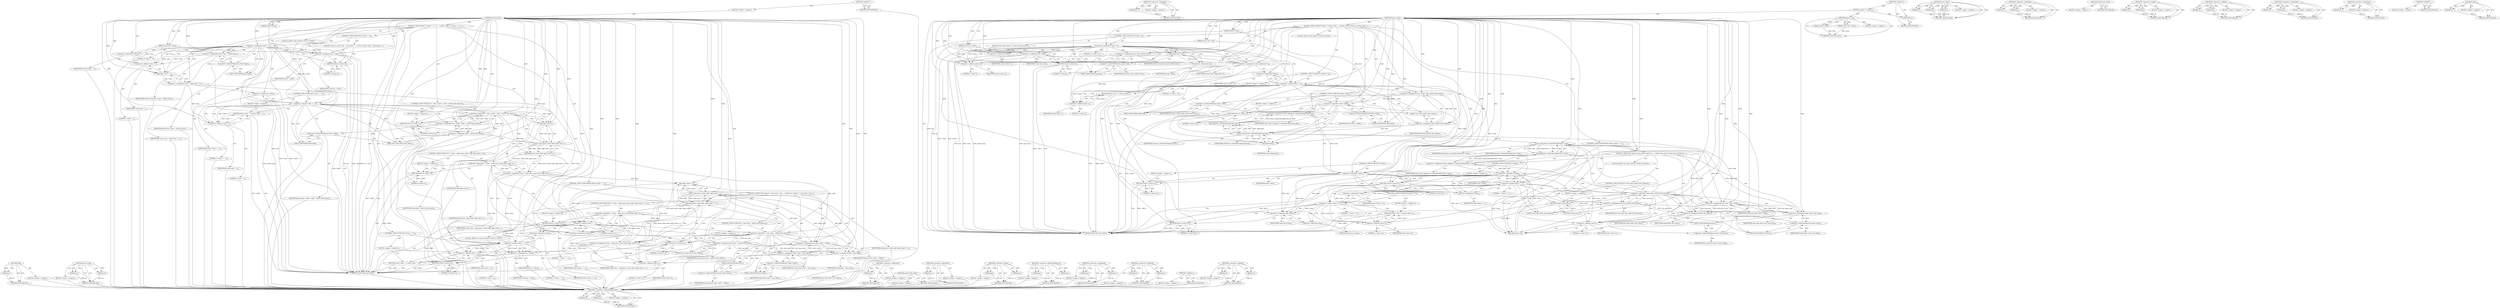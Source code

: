 digraph "skip" {
vulnerable_170 [label=<(METHOD,skip)>];
vulnerable_171 [label=<(PARAM,p1)>];
vulnerable_172 [label=<(BLOCK,&lt;empty&gt;,&lt;empty&gt;)>];
vulnerable_173 [label=<(METHOD_RETURN,ANY)>];
vulnerable_191 [label=<(METHOD,parse_value)>];
vulnerable_192 [label=<(PARAM,p1)>];
vulnerable_193 [label=<(PARAM,p2)>];
vulnerable_194 [label=<(BLOCK,&lt;empty&gt;,&lt;empty&gt;)>];
vulnerable_195 [label=<(METHOD_RETURN,ANY)>];
vulnerable_6 [label=<(METHOD,&lt;global&gt;)<SUB>1</SUB>>];
vulnerable_7 [label=<(BLOCK,&lt;empty&gt;,&lt;empty&gt;)<SUB>1</SUB>>];
vulnerable_8 [label=<(METHOD,parse_array)<SUB>1</SUB>>];
vulnerable_9 [label=<(PARAM,cJSON *item)<SUB>1</SUB>>];
vulnerable_10 [label=<(PARAM,const char *value)<SUB>1</SUB>>];
vulnerable_11 [label=<(BLOCK,{
 	cJSON *child;
 
	if ( *value != '[' ) {
		/...,{
 	cJSON *child;
 
	if ( *value != '[' ) {
		/...)<SUB>2</SUB>>];
vulnerable_12 [label="<(LOCAL,cJSON* child: cJSON*)<SUB>3</SUB>>"];
vulnerable_13 [label=<(CONTROL_STRUCTURE,IF,if (*value != '['))<SUB>5</SUB>>];
vulnerable_14 [label=<(&lt;operator&gt;.notEquals,*value != '[')<SUB>5</SUB>>];
vulnerable_15 [label=<(&lt;operator&gt;.indirection,*value)<SUB>5</SUB>>];
vulnerable_16 [label=<(IDENTIFIER,value,*value != '[')<SUB>5</SUB>>];
vulnerable_17 [label=<(LITERAL,'[',*value != '[')<SUB>5</SUB>>];
vulnerable_18 [label=<(BLOCK,{
		/* Not an array! */
		ep = value;
		return ...,{
		/* Not an array! */
		ep = value;
		return ...)<SUB>5</SUB>>];
vulnerable_19 [label=<(&lt;operator&gt;.assignment,ep = value)<SUB>7</SUB>>];
vulnerable_20 [label=<(IDENTIFIER,ep,ep = value)<SUB>7</SUB>>];
vulnerable_21 [label=<(IDENTIFIER,value,ep = value)<SUB>7</SUB>>];
vulnerable_22 [label=<(RETURN,return 0;,return 0;)<SUB>8</SUB>>];
vulnerable_23 [label=<(LITERAL,0,return 0;)<SUB>8</SUB>>];
vulnerable_24 [label=<(&lt;operator&gt;.assignment,item-&gt;type = cJSON_Array)<SUB>10</SUB>>];
vulnerable_25 [label=<(&lt;operator&gt;.indirectFieldAccess,item-&gt;type)<SUB>10</SUB>>];
vulnerable_26 [label=<(IDENTIFIER,item,item-&gt;type = cJSON_Array)<SUB>10</SUB>>];
vulnerable_27 [label=<(FIELD_IDENTIFIER,type,type)<SUB>10</SUB>>];
vulnerable_28 [label=<(IDENTIFIER,cJSON_Array,item-&gt;type = cJSON_Array)<SUB>10</SUB>>];
vulnerable_29 [label=<(&lt;operator&gt;.assignment,value = skip( value + 1 ))<SUB>11</SUB>>];
vulnerable_30 [label=<(IDENTIFIER,value,value = skip( value + 1 ))<SUB>11</SUB>>];
vulnerable_31 [label=<(skip,skip( value + 1 ))<SUB>11</SUB>>];
vulnerable_32 [label=<(&lt;operator&gt;.addition,value + 1)<SUB>11</SUB>>];
vulnerable_33 [label=<(IDENTIFIER,value,value + 1)<SUB>11</SUB>>];
vulnerable_34 [label=<(LITERAL,1,value + 1)<SUB>11</SUB>>];
vulnerable_35 [label=<(CONTROL_STRUCTURE,IF,if (*value == ']'))<SUB>12</SUB>>];
vulnerable_36 [label=<(&lt;operator&gt;.equals,*value == ']')<SUB>12</SUB>>];
vulnerable_37 [label=<(&lt;operator&gt;.indirection,*value)<SUB>12</SUB>>];
vulnerable_38 [label=<(IDENTIFIER,value,*value == ']')<SUB>12</SUB>>];
vulnerable_39 [label=<(LITERAL,']',*value == ']')<SUB>12</SUB>>];
vulnerable_40 [label=<(BLOCK,&lt;empty&gt;,&lt;empty&gt;)<SUB>13</SUB>>];
vulnerable_41 [label=<(RETURN,return value + 1;,return value + 1;)<SUB>13</SUB>>];
vulnerable_42 [label=<(&lt;operator&gt;.addition,value + 1)<SUB>13</SUB>>];
vulnerable_43 [label=<(IDENTIFIER,value,value + 1)<SUB>13</SUB>>];
vulnerable_44 [label=<(LITERAL,1,value + 1)<SUB>13</SUB>>];
vulnerable_45 [label=<(CONTROL_STRUCTURE,IF,if (! ( item-&gt;child = child = cJSON_New_Item() )))<SUB>15</SUB>>];
vulnerable_46 [label=<(&lt;operator&gt;.logicalNot,! ( item-&gt;child = child = cJSON_New_Item() ))<SUB>15</SUB>>];
vulnerable_47 [label=<(&lt;operator&gt;.assignment,item-&gt;child = child = cJSON_New_Item())<SUB>15</SUB>>];
vulnerable_48 [label=<(&lt;operator&gt;.indirectFieldAccess,item-&gt;child)<SUB>15</SUB>>];
vulnerable_49 [label=<(IDENTIFIER,item,item-&gt;child = child = cJSON_New_Item())<SUB>15</SUB>>];
vulnerable_50 [label=<(FIELD_IDENTIFIER,child,child)<SUB>15</SUB>>];
vulnerable_51 [label=<(&lt;operator&gt;.assignment,child = cJSON_New_Item())<SUB>15</SUB>>];
vulnerable_52 [label=<(IDENTIFIER,child,child = cJSON_New_Item())<SUB>15</SUB>>];
vulnerable_53 [label=<(cJSON_New_Item,cJSON_New_Item())<SUB>15</SUB>>];
vulnerable_54 [label=<(BLOCK,&lt;empty&gt;,&lt;empty&gt;)<SUB>16</SUB>>];
vulnerable_55 [label=<(RETURN,return 0;,return 0;)<SUB>16</SUB>>];
vulnerable_56 [label=<(LITERAL,0,return 0;)<SUB>16</SUB>>];
vulnerable_57 [label=<(CONTROL_STRUCTURE,IF,if (! ( value = skip( parse_value( child, skip( value ) ) ) )))<SUB>17</SUB>>];
vulnerable_58 [label=<(&lt;operator&gt;.logicalNot,! ( value = skip( parse_value( child, skip( val...)<SUB>17</SUB>>];
vulnerable_59 [label=<(&lt;operator&gt;.assignment,value = skip( parse_value( child, skip( value )...)<SUB>17</SUB>>];
vulnerable_60 [label=<(IDENTIFIER,value,value = skip( parse_value( child, skip( value )...)<SUB>17</SUB>>];
vulnerable_61 [label=<(skip,skip( parse_value( child, skip( value ) ) ))<SUB>17</SUB>>];
vulnerable_62 [label=<(parse_value,parse_value( child, skip( value ) ))<SUB>17</SUB>>];
vulnerable_63 [label=<(IDENTIFIER,child,parse_value( child, skip( value ) ))<SUB>17</SUB>>];
vulnerable_64 [label=<(skip,skip( value ))<SUB>17</SUB>>];
vulnerable_65 [label=<(IDENTIFIER,value,skip( value ))<SUB>17</SUB>>];
vulnerable_66 [label=<(BLOCK,&lt;empty&gt;,&lt;empty&gt;)<SUB>18</SUB>>];
vulnerable_67 [label=<(RETURN,return 0;,return 0;)<SUB>18</SUB>>];
vulnerable_68 [label=<(LITERAL,0,return 0;)<SUB>18</SUB>>];
vulnerable_69 [label=<(CONTROL_STRUCTURE,WHILE,while (*value == ','))<SUB>20</SUB>>];
vulnerable_70 [label=<(&lt;operator&gt;.equals,*value == ',')<SUB>20</SUB>>];
vulnerable_71 [label=<(&lt;operator&gt;.indirection,*value)<SUB>20</SUB>>];
vulnerable_72 [label=<(IDENTIFIER,value,*value == ',')<SUB>20</SUB>>];
vulnerable_73 [label=<(LITERAL,',',*value == ',')<SUB>20</SUB>>];
vulnerable_74 [label=<(BLOCK,{
 		cJSON *new_item;
		if ( ! ( new_item = cJS...,{
 		cJSON *new_item;
		if ( ! ( new_item = cJS...)<SUB>20</SUB>>];
vulnerable_75 [label="<(LOCAL,cJSON* new_item: cJSON*)<SUB>21</SUB>>"];
vulnerable_76 [label=<(CONTROL_STRUCTURE,IF,if (! ( new_item = cJSON_New_Item() )))<SUB>22</SUB>>];
vulnerable_77 [label=<(&lt;operator&gt;.logicalNot,! ( new_item = cJSON_New_Item() ))<SUB>22</SUB>>];
vulnerable_78 [label=<(&lt;operator&gt;.assignment,new_item = cJSON_New_Item())<SUB>22</SUB>>];
vulnerable_79 [label=<(IDENTIFIER,new_item,new_item = cJSON_New_Item())<SUB>22</SUB>>];
vulnerable_80 [label=<(cJSON_New_Item,cJSON_New_Item())<SUB>22</SUB>>];
vulnerable_81 [label=<(BLOCK,&lt;empty&gt;,&lt;empty&gt;)<SUB>23</SUB>>];
vulnerable_82 [label=<(RETURN,return 0;,return 0;)<SUB>23</SUB>>];
vulnerable_83 [label=<(LITERAL,0,return 0;)<SUB>23</SUB>>];
vulnerable_84 [label=<(&lt;operator&gt;.assignment,child-&gt;next = new_item)<SUB>24</SUB>>];
vulnerable_85 [label=<(&lt;operator&gt;.indirectFieldAccess,child-&gt;next)<SUB>24</SUB>>];
vulnerable_86 [label=<(IDENTIFIER,child,child-&gt;next = new_item)<SUB>24</SUB>>];
vulnerable_87 [label=<(FIELD_IDENTIFIER,next,next)<SUB>24</SUB>>];
vulnerable_88 [label=<(IDENTIFIER,new_item,child-&gt;next = new_item)<SUB>24</SUB>>];
vulnerable_89 [label=<(&lt;operator&gt;.assignment,new_item-&gt;prev = child)<SUB>25</SUB>>];
vulnerable_90 [label=<(&lt;operator&gt;.indirectFieldAccess,new_item-&gt;prev)<SUB>25</SUB>>];
vulnerable_91 [label=<(IDENTIFIER,new_item,new_item-&gt;prev = child)<SUB>25</SUB>>];
vulnerable_92 [label=<(FIELD_IDENTIFIER,prev,prev)<SUB>25</SUB>>];
vulnerable_93 [label=<(IDENTIFIER,child,new_item-&gt;prev = child)<SUB>25</SUB>>];
vulnerable_94 [label=<(&lt;operator&gt;.assignment,child = new_item)<SUB>26</SUB>>];
vulnerable_95 [label=<(IDENTIFIER,child,child = new_item)<SUB>26</SUB>>];
vulnerable_96 [label=<(IDENTIFIER,new_item,child = new_item)<SUB>26</SUB>>];
vulnerable_97 [label=<(CONTROL_STRUCTURE,IF,if (! ( value = skip( parse_value( child, skip( value+1 ) ) ) )))<SUB>27</SUB>>];
vulnerable_98 [label=<(&lt;operator&gt;.logicalNot,! ( value = skip( parse_value( child, skip( val...)<SUB>27</SUB>>];
vulnerable_99 [label=<(&lt;operator&gt;.assignment,value = skip( parse_value( child, skip( value+1...)<SUB>27</SUB>>];
vulnerable_100 [label=<(IDENTIFIER,value,value = skip( parse_value( child, skip( value+1...)<SUB>27</SUB>>];
vulnerable_101 [label=<(skip,skip( parse_value( child, skip( value+1 ) ) ))<SUB>27</SUB>>];
vulnerable_102 [label=<(parse_value,parse_value( child, skip( value+1 ) ))<SUB>27</SUB>>];
vulnerable_103 [label=<(IDENTIFIER,child,parse_value( child, skip( value+1 ) ))<SUB>27</SUB>>];
vulnerable_104 [label=<(skip,skip( value+1 ))<SUB>27</SUB>>];
vulnerable_105 [label=<(&lt;operator&gt;.addition,value+1)<SUB>27</SUB>>];
vulnerable_106 [label=<(IDENTIFIER,value,value+1)<SUB>27</SUB>>];
vulnerable_107 [label=<(LITERAL,1,value+1)<SUB>27</SUB>>];
vulnerable_108 [label=<(BLOCK,&lt;empty&gt;,&lt;empty&gt;)<SUB>28</SUB>>];
vulnerable_109 [label=<(RETURN,return 0;,return 0;)<SUB>28</SUB>>];
vulnerable_110 [label=<(LITERAL,0,return 0;)<SUB>28</SUB>>];
vulnerable_111 [label=<(CONTROL_STRUCTURE,IF,if (*value == ']'))<SUB>31</SUB>>];
vulnerable_112 [label=<(&lt;operator&gt;.equals,*value == ']')<SUB>31</SUB>>];
vulnerable_113 [label=<(&lt;operator&gt;.indirection,*value)<SUB>31</SUB>>];
vulnerable_114 [label=<(IDENTIFIER,value,*value == ']')<SUB>31</SUB>>];
vulnerable_115 [label=<(LITERAL,']',*value == ']')<SUB>31</SUB>>];
vulnerable_116 [label=<(BLOCK,&lt;empty&gt;,&lt;empty&gt;)<SUB>32</SUB>>];
vulnerable_117 [label=<(RETURN,return value + 1;,return value + 1;)<SUB>32</SUB>>];
vulnerable_118 [label=<(&lt;operator&gt;.addition,value + 1)<SUB>32</SUB>>];
vulnerable_119 [label=<(IDENTIFIER,value,value + 1)<SUB>32</SUB>>];
vulnerable_120 [label=<(LITERAL,1,value + 1)<SUB>32</SUB>>];
vulnerable_121 [label=<(&lt;operator&gt;.assignment,ep = value)<SUB>34</SUB>>];
vulnerable_122 [label=<(IDENTIFIER,ep,ep = value)<SUB>34</SUB>>];
vulnerable_123 [label=<(IDENTIFIER,value,ep = value)<SUB>34</SUB>>];
vulnerable_124 [label=<(RETURN,return 0;,return 0;)<SUB>35</SUB>>];
vulnerable_125 [label=<(LITERAL,0,return 0;)<SUB>35</SUB>>];
vulnerable_126 [label=<(METHOD_RETURN,const char*)<SUB>1</SUB>>];
vulnerable_128 [label=<(METHOD_RETURN,ANY)<SUB>1</SUB>>];
vulnerable_156 [label=<(METHOD,&lt;operator&gt;.indirection)>];
vulnerable_157 [label=<(PARAM,p1)>];
vulnerable_158 [label=<(BLOCK,&lt;empty&gt;,&lt;empty&gt;)>];
vulnerable_159 [label=<(METHOD_RETURN,ANY)>];
vulnerable_188 [label=<(METHOD,cJSON_New_Item)>];
vulnerable_189 [label=<(BLOCK,&lt;empty&gt;,&lt;empty&gt;)>];
vulnerable_190 [label=<(METHOD_RETURN,ANY)>];
vulnerable_184 [label=<(METHOD,&lt;operator&gt;.logicalNot)>];
vulnerable_185 [label=<(PARAM,p1)>];
vulnerable_186 [label=<(BLOCK,&lt;empty&gt;,&lt;empty&gt;)>];
vulnerable_187 [label=<(METHOD_RETURN,ANY)>];
vulnerable_179 [label=<(METHOD,&lt;operator&gt;.equals)>];
vulnerable_180 [label=<(PARAM,p1)>];
vulnerable_181 [label=<(PARAM,p2)>];
vulnerable_182 [label=<(BLOCK,&lt;empty&gt;,&lt;empty&gt;)>];
vulnerable_183 [label=<(METHOD_RETURN,ANY)>];
vulnerable_165 [label=<(METHOD,&lt;operator&gt;.indirectFieldAccess)>];
vulnerable_166 [label=<(PARAM,p1)>];
vulnerable_167 [label=<(PARAM,p2)>];
vulnerable_168 [label=<(BLOCK,&lt;empty&gt;,&lt;empty&gt;)>];
vulnerable_169 [label=<(METHOD_RETURN,ANY)>];
vulnerable_160 [label=<(METHOD,&lt;operator&gt;.assignment)>];
vulnerable_161 [label=<(PARAM,p1)>];
vulnerable_162 [label=<(PARAM,p2)>];
vulnerable_163 [label=<(BLOCK,&lt;empty&gt;,&lt;empty&gt;)>];
vulnerable_164 [label=<(METHOD_RETURN,ANY)>];
vulnerable_151 [label=<(METHOD,&lt;operator&gt;.notEquals)>];
vulnerable_152 [label=<(PARAM,p1)>];
vulnerable_153 [label=<(PARAM,p2)>];
vulnerable_154 [label=<(BLOCK,&lt;empty&gt;,&lt;empty&gt;)>];
vulnerable_155 [label=<(METHOD_RETURN,ANY)>];
vulnerable_145 [label=<(METHOD,&lt;global&gt;)<SUB>1</SUB>>];
vulnerable_146 [label=<(BLOCK,&lt;empty&gt;,&lt;empty&gt;)>];
vulnerable_147 [label=<(METHOD_RETURN,ANY)>];
vulnerable_174 [label=<(METHOD,&lt;operator&gt;.addition)>];
vulnerable_175 [label=<(PARAM,p1)>];
vulnerable_176 [label=<(PARAM,p2)>];
vulnerable_177 [label=<(BLOCK,&lt;empty&gt;,&lt;empty&gt;)>];
vulnerable_178 [label=<(METHOD_RETURN,ANY)>];
fixed_184 [label=<(METHOD,&lt;operator&gt;.indirectFieldAccess)>];
fixed_185 [label=<(PARAM,p1)>];
fixed_186 [label=<(PARAM,p2)>];
fixed_187 [label=<(BLOCK,&lt;empty&gt;,&lt;empty&gt;)>];
fixed_188 [label=<(METHOD_RETURN,ANY)>];
fixed_206 [label=<(METHOD,&lt;operator&gt;.logicalNot)>];
fixed_207 [label=<(PARAM,p1)>];
fixed_208 [label=<(BLOCK,&lt;empty&gt;,&lt;empty&gt;)>];
fixed_209 [label=<(METHOD_RETURN,ANY)>];
fixed_6 [label=<(METHOD,&lt;global&gt;)<SUB>1</SUB>>];
fixed_7 [label=<(BLOCK,&lt;empty&gt;,&lt;empty&gt;)<SUB>1</SUB>>];
fixed_8 [label=<(METHOD,parse_array)<SUB>1</SUB>>];
fixed_9 [label=<(PARAM,cJSON *item)<SUB>1</SUB>>];
fixed_10 [label=<(PARAM,const char *value)<SUB>1</SUB>>];
fixed_11 [label=<(BLOCK,&lt;empty&gt;,&lt;empty&gt;)>];
fixed_12 [label=<(METHOD_RETURN,char*)<SUB>1</SUB>>];
fixed_14 [label=<(UNKNOWN,),))<SUB>1</SUB>>];
fixed_15 [label=<(METHOD,parse_array)<SUB>2</SUB>>];
fixed_16 [label=<(PARAM,cJSON *item)<SUB>2</SUB>>];
fixed_17 [label=<(PARAM,const char *value)<SUB>2</SUB>>];
fixed_18 [label=<(PARAM,const char **ep)<SUB>2</SUB>>];
fixed_19 [label=<(BLOCK,{
 	cJSON *child;
	if (*value!='[')	{*ep=value;...,{
 	cJSON *child;
	if (*value!='[')	{*ep=value;...)<SUB>3</SUB>>];
fixed_20 [label="<(LOCAL,cJSON* child: cJSON*)<SUB>4</SUB>>"];
fixed_21 [label=<(CONTROL_STRUCTURE,IF,if (*value!='['))<SUB>5</SUB>>];
fixed_22 [label=<(&lt;operator&gt;.notEquals,*value!='[')<SUB>5</SUB>>];
fixed_23 [label=<(&lt;operator&gt;.indirection,*value)<SUB>5</SUB>>];
fixed_24 [label=<(IDENTIFIER,value,*value!='[')<SUB>5</SUB>>];
fixed_25 [label=<(LITERAL,'[',*value!='[')<SUB>5</SUB>>];
fixed_26 [label=<(BLOCK,{*ep=value;return 0;},{*ep=value;return 0;})<SUB>5</SUB>>];
fixed_27 [label=<(&lt;operator&gt;.assignment,*ep=value)<SUB>5</SUB>>];
fixed_28 [label=<(&lt;operator&gt;.indirection,*ep)<SUB>5</SUB>>];
fixed_29 [label=<(IDENTIFIER,ep,*ep=value)<SUB>5</SUB>>];
fixed_30 [label=<(IDENTIFIER,value,*ep=value)<SUB>5</SUB>>];
fixed_31 [label=<(RETURN,return 0;,return 0;)<SUB>5</SUB>>];
fixed_32 [label=<(LITERAL,0,return 0;)<SUB>5</SUB>>];
fixed_33 [label=<(&lt;operator&gt;.assignment,item-&gt;type=cJSON_Array)<SUB>7</SUB>>];
fixed_34 [label=<(&lt;operator&gt;.indirectFieldAccess,item-&gt;type)<SUB>7</SUB>>];
fixed_35 [label=<(IDENTIFIER,item,item-&gt;type=cJSON_Array)<SUB>7</SUB>>];
fixed_36 [label=<(FIELD_IDENTIFIER,type,type)<SUB>7</SUB>>];
fixed_37 [label=<(IDENTIFIER,cJSON_Array,item-&gt;type=cJSON_Array)<SUB>7</SUB>>];
fixed_38 [label=<(&lt;operator&gt;.assignment,value=skip(value+1))<SUB>8</SUB>>];
fixed_39 [label=<(IDENTIFIER,value,value=skip(value+1))<SUB>8</SUB>>];
fixed_40 [label=<(skip,skip(value+1))<SUB>8</SUB>>];
fixed_41 [label=<(&lt;operator&gt;.addition,value+1)<SUB>8</SUB>>];
fixed_42 [label=<(IDENTIFIER,value,value+1)<SUB>8</SUB>>];
fixed_43 [label=<(LITERAL,1,value+1)<SUB>8</SUB>>];
fixed_44 [label=<(CONTROL_STRUCTURE,IF,if (*value==']'))<SUB>9</SUB>>];
fixed_45 [label=<(&lt;operator&gt;.equals,*value==']')<SUB>9</SUB>>];
fixed_46 [label=<(&lt;operator&gt;.indirection,*value)<SUB>9</SUB>>];
fixed_47 [label=<(IDENTIFIER,value,*value==']')<SUB>9</SUB>>];
fixed_48 [label=<(LITERAL,']',*value==']')<SUB>9</SUB>>];
fixed_49 [label=<(BLOCK,&lt;empty&gt;,&lt;empty&gt;)<SUB>9</SUB>>];
fixed_50 [label=<(RETURN,return value+1;,return value+1;)<SUB>9</SUB>>];
fixed_51 [label=<(&lt;operator&gt;.addition,value+1)<SUB>9</SUB>>];
fixed_52 [label=<(IDENTIFIER,value,value+1)<SUB>9</SUB>>];
fixed_53 [label=<(LITERAL,1,value+1)<SUB>9</SUB>>];
fixed_54 [label=<(&lt;operator&gt;.assignment,item-&gt;child=child=cJSON_New_Item())<SUB>11</SUB>>];
fixed_55 [label=<(&lt;operator&gt;.indirectFieldAccess,item-&gt;child)<SUB>11</SUB>>];
fixed_56 [label=<(IDENTIFIER,item,item-&gt;child=child=cJSON_New_Item())<SUB>11</SUB>>];
fixed_57 [label=<(FIELD_IDENTIFIER,child,child)<SUB>11</SUB>>];
fixed_58 [label=<(&lt;operator&gt;.assignment,child=cJSON_New_Item())<SUB>11</SUB>>];
fixed_59 [label=<(IDENTIFIER,child,child=cJSON_New_Item())<SUB>11</SUB>>];
fixed_60 [label=<(cJSON_New_Item,cJSON_New_Item())<SUB>11</SUB>>];
fixed_61 [label=<(CONTROL_STRUCTURE,IF,if (!item-&gt;child))<SUB>12</SUB>>];
fixed_62 [label=<(&lt;operator&gt;.logicalNot,!item-&gt;child)<SUB>12</SUB>>];
fixed_63 [label=<(&lt;operator&gt;.indirectFieldAccess,item-&gt;child)<SUB>12</SUB>>];
fixed_64 [label=<(IDENTIFIER,item,!item-&gt;child)<SUB>12</SUB>>];
fixed_65 [label=<(FIELD_IDENTIFIER,child,child)<SUB>12</SUB>>];
fixed_66 [label=<(BLOCK,&lt;empty&gt;,&lt;empty&gt;)<SUB>12</SUB>>];
fixed_67 [label=<(RETURN,return 0;,return 0;)<SUB>12</SUB>>];
fixed_68 [label=<(LITERAL,0,return 0;)<SUB>12</SUB>>];
fixed_69 [label=<(&lt;operator&gt;.assignment,value=skip(parse_value(child,skip(value),ep)))<SUB>13</SUB>>];
fixed_70 [label=<(IDENTIFIER,value,value=skip(parse_value(child,skip(value),ep)))<SUB>13</SUB>>];
fixed_71 [label=<(skip,skip(parse_value(child,skip(value),ep)))<SUB>13</SUB>>];
fixed_72 [label=<(parse_value,parse_value(child,skip(value),ep))<SUB>13</SUB>>];
fixed_73 [label=<(IDENTIFIER,child,parse_value(child,skip(value),ep))<SUB>13</SUB>>];
fixed_74 [label=<(skip,skip(value))<SUB>13</SUB>>];
fixed_75 [label=<(IDENTIFIER,value,skip(value))<SUB>13</SUB>>];
fixed_76 [label=<(IDENTIFIER,ep,parse_value(child,skip(value),ep))<SUB>13</SUB>>];
fixed_77 [label=<(CONTROL_STRUCTURE,IF,if (!value))<SUB>14</SUB>>];
fixed_78 [label=<(&lt;operator&gt;.logicalNot,!value)<SUB>14</SUB>>];
fixed_79 [label=<(IDENTIFIER,value,!value)<SUB>14</SUB>>];
fixed_80 [label=<(BLOCK,&lt;empty&gt;,&lt;empty&gt;)<SUB>14</SUB>>];
fixed_81 [label=<(RETURN,return 0;,return 0;)<SUB>14</SUB>>];
fixed_82 [label=<(LITERAL,0,return 0;)<SUB>14</SUB>>];
fixed_83 [label=<(CONTROL_STRUCTURE,WHILE,while (*value==','))<SUB>16</SUB>>];
fixed_84 [label=<(&lt;operator&gt;.equals,*value==',')<SUB>16</SUB>>];
fixed_85 [label=<(&lt;operator&gt;.indirection,*value)<SUB>16</SUB>>];
fixed_86 [label=<(IDENTIFIER,value,*value==',')<SUB>16</SUB>>];
fixed_87 [label=<(LITERAL,',',*value==',')<SUB>16</SUB>>];
fixed_88 [label=<(BLOCK,{
 		cJSON *new_item;
		if (!(new_item=cJSON_Ne...,{
 		cJSON *new_item;
		if (!(new_item=cJSON_Ne...)<SUB>17</SUB>>];
fixed_89 [label="<(LOCAL,cJSON* new_item: cJSON*)<SUB>18</SUB>>"];
fixed_90 [label=<(CONTROL_STRUCTURE,IF,if (!(new_item=cJSON_New_Item())))<SUB>19</SUB>>];
fixed_91 [label=<(&lt;operator&gt;.logicalNot,!(new_item=cJSON_New_Item()))<SUB>19</SUB>>];
fixed_92 [label=<(&lt;operator&gt;.assignment,new_item=cJSON_New_Item())<SUB>19</SUB>>];
fixed_93 [label=<(IDENTIFIER,new_item,new_item=cJSON_New_Item())<SUB>19</SUB>>];
fixed_94 [label=<(cJSON_New_Item,cJSON_New_Item())<SUB>19</SUB>>];
fixed_95 [label=<(BLOCK,&lt;empty&gt;,&lt;empty&gt;)<SUB>19</SUB>>];
fixed_96 [label=<(RETURN,return 0;,return 0;)<SUB>19</SUB>>];
fixed_97 [label=<(LITERAL,0,return 0;)<SUB>19</SUB>>];
fixed_98 [label=<(&lt;operator&gt;.assignment,child-&gt;next=new_item)<SUB>20</SUB>>];
fixed_99 [label=<(&lt;operator&gt;.indirectFieldAccess,child-&gt;next)<SUB>20</SUB>>];
fixed_100 [label=<(IDENTIFIER,child,child-&gt;next=new_item)<SUB>20</SUB>>];
fixed_101 [label=<(FIELD_IDENTIFIER,next,next)<SUB>20</SUB>>];
fixed_102 [label=<(IDENTIFIER,new_item,child-&gt;next=new_item)<SUB>20</SUB>>];
fixed_103 [label=<(&lt;operator&gt;.assignment,new_item-&gt;prev=child)<SUB>20</SUB>>];
fixed_104 [label=<(&lt;operator&gt;.indirectFieldAccess,new_item-&gt;prev)<SUB>20</SUB>>];
fixed_105 [label=<(IDENTIFIER,new_item,new_item-&gt;prev=child)<SUB>20</SUB>>];
fixed_106 [label=<(FIELD_IDENTIFIER,prev,prev)<SUB>20</SUB>>];
fixed_107 [label=<(IDENTIFIER,child,new_item-&gt;prev=child)<SUB>20</SUB>>];
fixed_108 [label=<(&lt;operator&gt;.assignment,child=new_item)<SUB>20</SUB>>];
fixed_109 [label=<(IDENTIFIER,child,child=new_item)<SUB>20</SUB>>];
fixed_110 [label=<(IDENTIFIER,new_item,child=new_item)<SUB>20</SUB>>];
fixed_111 [label=<(&lt;operator&gt;.assignment,value=skip(parse_value(child,skip(value+1),ep)))<SUB>21</SUB>>];
fixed_112 [label=<(IDENTIFIER,value,value=skip(parse_value(child,skip(value+1),ep)))<SUB>21</SUB>>];
fixed_113 [label=<(skip,skip(parse_value(child,skip(value+1),ep)))<SUB>21</SUB>>];
fixed_114 [label=<(parse_value,parse_value(child,skip(value+1),ep))<SUB>21</SUB>>];
fixed_115 [label=<(IDENTIFIER,child,parse_value(child,skip(value+1),ep))<SUB>21</SUB>>];
fixed_116 [label=<(skip,skip(value+1))<SUB>21</SUB>>];
fixed_117 [label=<(&lt;operator&gt;.addition,value+1)<SUB>21</SUB>>];
fixed_118 [label=<(IDENTIFIER,value,value+1)<SUB>21</SUB>>];
fixed_119 [label=<(LITERAL,1,value+1)<SUB>21</SUB>>];
fixed_120 [label=<(IDENTIFIER,ep,parse_value(child,skip(value+1),ep))<SUB>21</SUB>>];
fixed_121 [label=<(CONTROL_STRUCTURE,IF,if (!value))<SUB>22</SUB>>];
fixed_122 [label=<(&lt;operator&gt;.logicalNot,!value)<SUB>22</SUB>>];
fixed_123 [label=<(IDENTIFIER,value,!value)<SUB>22</SUB>>];
fixed_124 [label=<(BLOCK,&lt;empty&gt;,&lt;empty&gt;)<SUB>22</SUB>>];
fixed_125 [label=<(RETURN,return 0;,return 0;)<SUB>22</SUB>>];
fixed_126 [label=<(LITERAL,0,return 0;)<SUB>22</SUB>>];
fixed_127 [label=<(CONTROL_STRUCTURE,IF,if (*value==']'))<SUB>25</SUB>>];
fixed_128 [label=<(&lt;operator&gt;.equals,*value==']')<SUB>25</SUB>>];
fixed_129 [label=<(&lt;operator&gt;.indirection,*value)<SUB>25</SUB>>];
fixed_130 [label=<(IDENTIFIER,value,*value==']')<SUB>25</SUB>>];
fixed_131 [label=<(LITERAL,']',*value==']')<SUB>25</SUB>>];
fixed_132 [label=<(BLOCK,&lt;empty&gt;,&lt;empty&gt;)<SUB>25</SUB>>];
fixed_133 [label=<(RETURN,return value+1;,return value+1;)<SUB>25</SUB>>];
fixed_134 [label=<(&lt;operator&gt;.addition,value+1)<SUB>25</SUB>>];
fixed_135 [label=<(IDENTIFIER,value,value+1)<SUB>25</SUB>>];
fixed_136 [label=<(LITERAL,1,value+1)<SUB>25</SUB>>];
fixed_137 [label=<(&lt;operator&gt;.assignment,*ep=value)<SUB>26</SUB>>];
fixed_138 [label=<(&lt;operator&gt;.indirection,*ep)<SUB>26</SUB>>];
fixed_139 [label=<(IDENTIFIER,ep,*ep=value)<SUB>26</SUB>>];
fixed_140 [label=<(IDENTIFIER,value,*ep=value)<SUB>26</SUB>>];
fixed_141 [label=<(RETURN,return 0;,return 0;)<SUB>26</SUB>>];
fixed_142 [label=<(LITERAL,0,return 0;)<SUB>26</SUB>>];
fixed_143 [label=<(METHOD_RETURN,const char*)<SUB>2</SUB>>];
fixed_145 [label=<(METHOD_RETURN,ANY)<SUB>1</SUB>>];
fixed_210 [label=<(METHOD,parse_value)>];
fixed_211 [label=<(PARAM,p1)>];
fixed_212 [label=<(PARAM,p2)>];
fixed_213 [label=<(PARAM,p3)>];
fixed_214 [label=<(BLOCK,&lt;empty&gt;,&lt;empty&gt;)>];
fixed_215 [label=<(METHOD_RETURN,ANY)>];
fixed_170 [label=<(METHOD,&lt;operator&gt;.notEquals)>];
fixed_171 [label=<(PARAM,p1)>];
fixed_172 [label=<(PARAM,p2)>];
fixed_173 [label=<(BLOCK,&lt;empty&gt;,&lt;empty&gt;)>];
fixed_174 [label=<(METHOD_RETURN,ANY)>];
fixed_203 [label=<(METHOD,cJSON_New_Item)>];
fixed_204 [label=<(BLOCK,&lt;empty&gt;,&lt;empty&gt;)>];
fixed_205 [label=<(METHOD_RETURN,ANY)>];
fixed_198 [label=<(METHOD,&lt;operator&gt;.equals)>];
fixed_199 [label=<(PARAM,p1)>];
fixed_200 [label=<(PARAM,p2)>];
fixed_201 [label=<(BLOCK,&lt;empty&gt;,&lt;empty&gt;)>];
fixed_202 [label=<(METHOD_RETURN,ANY)>];
fixed_193 [label=<(METHOD,&lt;operator&gt;.addition)>];
fixed_194 [label=<(PARAM,p1)>];
fixed_195 [label=<(PARAM,p2)>];
fixed_196 [label=<(BLOCK,&lt;empty&gt;,&lt;empty&gt;)>];
fixed_197 [label=<(METHOD_RETURN,ANY)>];
fixed_179 [label=<(METHOD,&lt;operator&gt;.assignment)>];
fixed_180 [label=<(PARAM,p1)>];
fixed_181 [label=<(PARAM,p2)>];
fixed_182 [label=<(BLOCK,&lt;empty&gt;,&lt;empty&gt;)>];
fixed_183 [label=<(METHOD_RETURN,ANY)>];
fixed_175 [label=<(METHOD,&lt;operator&gt;.indirection)>];
fixed_176 [label=<(PARAM,p1)>];
fixed_177 [label=<(BLOCK,&lt;empty&gt;,&lt;empty&gt;)>];
fixed_178 [label=<(METHOD_RETURN,ANY)>];
fixed_164 [label=<(METHOD,&lt;global&gt;)<SUB>1</SUB>>];
fixed_165 [label=<(BLOCK,&lt;empty&gt;,&lt;empty&gt;)>];
fixed_166 [label=<(METHOD_RETURN,ANY)>];
fixed_189 [label=<(METHOD,skip)>];
fixed_190 [label=<(PARAM,p1)>];
fixed_191 [label=<(BLOCK,&lt;empty&gt;,&lt;empty&gt;)>];
fixed_192 [label=<(METHOD_RETURN,ANY)>];
vulnerable_170 -> vulnerable_171  [key=0, label="AST: "];
vulnerable_170 -> vulnerable_171  [key=1, label="DDG: "];
vulnerable_170 -> vulnerable_172  [key=0, label="AST: "];
vulnerable_170 -> vulnerable_173  [key=0, label="AST: "];
vulnerable_170 -> vulnerable_173  [key=1, label="CFG: "];
vulnerable_171 -> vulnerable_173  [key=0, label="DDG: p1"];
vulnerable_172 -> fixed_184  [key=0];
vulnerable_173 -> fixed_184  [key=0];
vulnerable_191 -> vulnerable_192  [key=0, label="AST: "];
vulnerable_191 -> vulnerable_192  [key=1, label="DDG: "];
vulnerable_191 -> vulnerable_194  [key=0, label="AST: "];
vulnerable_191 -> vulnerable_193  [key=0, label="AST: "];
vulnerable_191 -> vulnerable_193  [key=1, label="DDG: "];
vulnerable_191 -> vulnerable_195  [key=0, label="AST: "];
vulnerable_191 -> vulnerable_195  [key=1, label="CFG: "];
vulnerable_192 -> vulnerable_195  [key=0, label="DDG: p1"];
vulnerable_193 -> vulnerable_195  [key=0, label="DDG: p2"];
vulnerable_194 -> fixed_184  [key=0];
vulnerable_195 -> fixed_184  [key=0];
vulnerable_6 -> vulnerable_7  [key=0, label="AST: "];
vulnerable_6 -> vulnerable_128  [key=0, label="AST: "];
vulnerable_6 -> vulnerable_128  [key=1, label="CFG: "];
vulnerable_7 -> vulnerable_8  [key=0, label="AST: "];
vulnerable_8 -> vulnerable_9  [key=0, label="AST: "];
vulnerable_8 -> vulnerable_9  [key=1, label="DDG: "];
vulnerable_8 -> vulnerable_10  [key=0, label="AST: "];
vulnerable_8 -> vulnerable_10  [key=1, label="DDG: "];
vulnerable_8 -> vulnerable_11  [key=0, label="AST: "];
vulnerable_8 -> vulnerable_126  [key=0, label="AST: "];
vulnerable_8 -> vulnerable_15  [key=0, label="CFG: "];
vulnerable_8 -> vulnerable_24  [key=0, label="DDG: "];
vulnerable_8 -> vulnerable_121  [key=0, label="DDG: "];
vulnerable_8 -> vulnerable_124  [key=0, label="DDG: "];
vulnerable_8 -> vulnerable_125  [key=0, label="DDG: "];
vulnerable_8 -> vulnerable_14  [key=0, label="DDG: "];
vulnerable_8 -> vulnerable_19  [key=0, label="DDG: "];
vulnerable_8 -> vulnerable_22  [key=0, label="DDG: "];
vulnerable_8 -> vulnerable_31  [key=0, label="DDG: "];
vulnerable_8 -> vulnerable_36  [key=0, label="DDG: "];
vulnerable_8 -> vulnerable_46  [key=0, label="DDG: "];
vulnerable_8 -> vulnerable_55  [key=0, label="DDG: "];
vulnerable_8 -> vulnerable_67  [key=0, label="DDG: "];
vulnerable_8 -> vulnerable_70  [key=0, label="DDG: "];
vulnerable_8 -> vulnerable_84  [key=0, label="DDG: "];
vulnerable_8 -> vulnerable_89  [key=0, label="DDG: "];
vulnerable_8 -> vulnerable_94  [key=0, label="DDG: "];
vulnerable_8 -> vulnerable_112  [key=0, label="DDG: "];
vulnerable_8 -> vulnerable_23  [key=0, label="DDG: "];
vulnerable_8 -> vulnerable_32  [key=0, label="DDG: "];
vulnerable_8 -> vulnerable_42  [key=0, label="DDG: "];
vulnerable_8 -> vulnerable_47  [key=0, label="DDG: "];
vulnerable_8 -> vulnerable_56  [key=0, label="DDG: "];
vulnerable_8 -> vulnerable_68  [key=0, label="DDG: "];
vulnerable_8 -> vulnerable_118  [key=0, label="DDG: "];
vulnerable_8 -> vulnerable_51  [key=0, label="DDG: "];
vulnerable_8 -> vulnerable_77  [key=0, label="DDG: "];
vulnerable_8 -> vulnerable_82  [key=0, label="DDG: "];
vulnerable_8 -> vulnerable_109  [key=0, label="DDG: "];
vulnerable_8 -> vulnerable_62  [key=0, label="DDG: "];
vulnerable_8 -> vulnerable_78  [key=0, label="DDG: "];
vulnerable_8 -> vulnerable_83  [key=0, label="DDG: "];
vulnerable_8 -> vulnerable_110  [key=0, label="DDG: "];
vulnerable_8 -> vulnerable_64  [key=0, label="DDG: "];
vulnerable_8 -> vulnerable_102  [key=0, label="DDG: "];
vulnerable_8 -> vulnerable_104  [key=0, label="DDG: "];
vulnerable_8 -> vulnerable_105  [key=0, label="DDG: "];
vulnerable_9 -> vulnerable_126  [key=0, label="DDG: item"];
vulnerable_10 -> vulnerable_19  [key=0, label="DDG: value"];
vulnerable_10 -> vulnerable_31  [key=0, label="DDG: value"];
vulnerable_10 -> vulnerable_32  [key=0, label="DDG: value"];
vulnerable_11 -> vulnerable_12  [key=0, label="AST: "];
vulnerable_11 -> vulnerable_13  [key=0, label="AST: "];
vulnerable_11 -> vulnerable_24  [key=0, label="AST: "];
vulnerable_11 -> vulnerable_29  [key=0, label="AST: "];
vulnerable_11 -> vulnerable_35  [key=0, label="AST: "];
vulnerable_11 -> vulnerable_45  [key=0, label="AST: "];
vulnerable_11 -> vulnerable_57  [key=0, label="AST: "];
vulnerable_11 -> vulnerable_69  [key=0, label="AST: "];
vulnerable_11 -> vulnerable_111  [key=0, label="AST: "];
vulnerable_11 -> vulnerable_121  [key=0, label="AST: "];
vulnerable_11 -> vulnerable_124  [key=0, label="AST: "];
vulnerable_12 -> fixed_184  [key=0];
vulnerable_13 -> vulnerable_14  [key=0, label="AST: "];
vulnerable_13 -> vulnerable_18  [key=0, label="AST: "];
vulnerable_14 -> vulnerable_15  [key=0, label="AST: "];
vulnerable_14 -> vulnerable_17  [key=0, label="AST: "];
vulnerable_14 -> vulnerable_19  [key=0, label="CFG: "];
vulnerable_14 -> vulnerable_19  [key=1, label="DDG: *value"];
vulnerable_14 -> vulnerable_19  [key=2, label="CDG: "];
vulnerable_14 -> vulnerable_27  [key=0, label="CFG: "];
vulnerable_14 -> vulnerable_27  [key=1, label="CDG: "];
vulnerable_14 -> vulnerable_126  [key=0, label="DDG: *value"];
vulnerable_14 -> vulnerable_126  [key=1, label="DDG: *value != '['"];
vulnerable_14 -> vulnerable_31  [key=0, label="DDG: *value"];
vulnerable_14 -> vulnerable_31  [key=1, label="CDG: "];
vulnerable_14 -> vulnerable_36  [key=0, label="DDG: *value"];
vulnerable_14 -> vulnerable_36  [key=1, label="CDG: "];
vulnerable_14 -> vulnerable_32  [key=0, label="DDG: *value"];
vulnerable_14 -> vulnerable_32  [key=1, label="CDG: "];
vulnerable_14 -> vulnerable_37  [key=0, label="CDG: "];
vulnerable_14 -> vulnerable_25  [key=0, label="CDG: "];
vulnerable_14 -> vulnerable_22  [key=0, label="CDG: "];
vulnerable_14 -> vulnerable_29  [key=0, label="CDG: "];
vulnerable_14 -> vulnerable_24  [key=0, label="CDG: "];
vulnerable_15 -> vulnerable_16  [key=0, label="AST: "];
vulnerable_15 -> vulnerable_14  [key=0, label="CFG: "];
vulnerable_16 -> fixed_184  [key=0];
vulnerable_17 -> fixed_184  [key=0];
vulnerable_18 -> vulnerable_19  [key=0, label="AST: "];
vulnerable_18 -> vulnerable_22  [key=0, label="AST: "];
vulnerable_19 -> vulnerable_20  [key=0, label="AST: "];
vulnerable_19 -> vulnerable_21  [key=0, label="AST: "];
vulnerable_19 -> vulnerable_22  [key=0, label="CFG: "];
vulnerable_19 -> vulnerable_126  [key=0, label="DDG: ep"];
vulnerable_19 -> vulnerable_126  [key=1, label="DDG: value"];
vulnerable_19 -> vulnerable_126  [key=2, label="DDG: ep = value"];
vulnerable_20 -> fixed_184  [key=0];
vulnerable_21 -> fixed_184  [key=0];
vulnerable_22 -> vulnerable_23  [key=0, label="AST: "];
vulnerable_22 -> vulnerable_126  [key=0, label="CFG: "];
vulnerable_22 -> vulnerable_126  [key=1, label="DDG: &lt;RET&gt;"];
vulnerable_23 -> vulnerable_22  [key=0, label="DDG: 0"];
vulnerable_24 -> vulnerable_25  [key=0, label="AST: "];
vulnerable_24 -> vulnerable_28  [key=0, label="AST: "];
vulnerable_24 -> vulnerable_32  [key=0, label="CFG: "];
vulnerable_24 -> vulnerable_126  [key=0, label="DDG: cJSON_Array"];
vulnerable_25 -> vulnerable_26  [key=0, label="AST: "];
vulnerable_25 -> vulnerable_27  [key=0, label="AST: "];
vulnerable_25 -> vulnerable_24  [key=0, label="CFG: "];
vulnerable_26 -> fixed_184  [key=0];
vulnerable_27 -> vulnerable_25  [key=0, label="CFG: "];
vulnerable_28 -> fixed_184  [key=0];
vulnerable_29 -> vulnerable_30  [key=0, label="AST: "];
vulnerable_29 -> vulnerable_31  [key=0, label="AST: "];
vulnerable_29 -> vulnerable_37  [key=0, label="CFG: "];
vulnerable_29 -> vulnerable_42  [key=0, label="DDG: value"];
vulnerable_29 -> vulnerable_64  [key=0, label="DDG: value"];
vulnerable_30 -> fixed_184  [key=0];
vulnerable_31 -> vulnerable_32  [key=0, label="AST: "];
vulnerable_31 -> vulnerable_29  [key=0, label="CFG: "];
vulnerable_31 -> vulnerable_29  [key=1, label="DDG: value + 1"];
vulnerable_32 -> vulnerable_33  [key=0, label="AST: "];
vulnerable_32 -> vulnerable_34  [key=0, label="AST: "];
vulnerable_32 -> vulnerable_31  [key=0, label="CFG: "];
vulnerable_33 -> fixed_184  [key=0];
vulnerable_34 -> fixed_184  [key=0];
vulnerable_35 -> vulnerable_36  [key=0, label="AST: "];
vulnerable_35 -> vulnerable_40  [key=0, label="AST: "];
vulnerable_36 -> vulnerable_37  [key=0, label="AST: "];
vulnerable_36 -> vulnerable_39  [key=0, label="AST: "];
vulnerable_36 -> vulnerable_42  [key=0, label="CFG: "];
vulnerable_36 -> vulnerable_42  [key=1, label="DDG: *value"];
vulnerable_36 -> vulnerable_42  [key=2, label="CDG: "];
vulnerable_36 -> vulnerable_50  [key=0, label="CFG: "];
vulnerable_36 -> vulnerable_50  [key=1, label="CDG: "];
vulnerable_36 -> vulnerable_70  [key=0, label="DDG: *value"];
vulnerable_36 -> vulnerable_64  [key=0, label="DDG: *value"];
vulnerable_36 -> vulnerable_47  [key=0, label="CDG: "];
vulnerable_36 -> vulnerable_48  [key=0, label="CDG: "];
vulnerable_36 -> vulnerable_51  [key=0, label="CDG: "];
vulnerable_36 -> vulnerable_46  [key=0, label="CDG: "];
vulnerable_36 -> vulnerable_53  [key=0, label="CDG: "];
vulnerable_36 -> vulnerable_41  [key=0, label="CDG: "];
vulnerable_37 -> vulnerable_38  [key=0, label="AST: "];
vulnerable_37 -> vulnerable_36  [key=0, label="CFG: "];
vulnerable_38 -> fixed_184  [key=0];
vulnerable_39 -> fixed_184  [key=0];
vulnerable_40 -> vulnerable_41  [key=0, label="AST: "];
vulnerable_41 -> vulnerable_42  [key=0, label="AST: "];
vulnerable_41 -> vulnerable_126  [key=0, label="CFG: "];
vulnerable_41 -> vulnerable_126  [key=1, label="DDG: &lt;RET&gt;"];
vulnerable_42 -> vulnerable_43  [key=0, label="AST: "];
vulnerable_42 -> vulnerable_44  [key=0, label="AST: "];
vulnerable_42 -> vulnerable_41  [key=0, label="CFG: "];
vulnerable_42 -> vulnerable_41  [key=1, label="DDG: value + 1"];
vulnerable_43 -> fixed_184  [key=0];
vulnerable_44 -> fixed_184  [key=0];
vulnerable_45 -> vulnerable_46  [key=0, label="AST: "];
vulnerable_45 -> vulnerable_54  [key=0, label="AST: "];
vulnerable_46 -> vulnerable_47  [key=0, label="AST: "];
vulnerable_46 -> vulnerable_55  [key=0, label="CFG: "];
vulnerable_46 -> vulnerable_55  [key=1, label="CDG: "];
vulnerable_46 -> vulnerable_64  [key=0, label="CFG: "];
vulnerable_46 -> vulnerable_64  [key=1, label="CDG: "];
vulnerable_46 -> vulnerable_59  [key=0, label="CDG: "];
vulnerable_46 -> vulnerable_58  [key=0, label="CDG: "];
vulnerable_46 -> vulnerable_61  [key=0, label="CDG: "];
vulnerable_46 -> vulnerable_62  [key=0, label="CDG: "];
vulnerable_47 -> vulnerable_48  [key=0, label="AST: "];
vulnerable_47 -> vulnerable_51  [key=0, label="AST: "];
vulnerable_47 -> vulnerable_46  [key=0, label="CFG: "];
vulnerable_47 -> vulnerable_46  [key=1, label="DDG: item-&gt;child"];
vulnerable_48 -> vulnerable_49  [key=0, label="AST: "];
vulnerable_48 -> vulnerable_50  [key=0, label="AST: "];
vulnerable_48 -> vulnerable_53  [key=0, label="CFG: "];
vulnerable_49 -> fixed_184  [key=0];
vulnerable_50 -> vulnerable_48  [key=0, label="CFG: "];
vulnerable_51 -> vulnerable_52  [key=0, label="AST: "];
vulnerable_51 -> vulnerable_53  [key=0, label="AST: "];
vulnerable_51 -> vulnerable_47  [key=0, label="CFG: "];
vulnerable_51 -> vulnerable_47  [key=1, label="DDG: child"];
vulnerable_51 -> vulnerable_46  [key=0, label="DDG: child"];
vulnerable_51 -> vulnerable_62  [key=0, label="DDG: child"];
vulnerable_52 -> fixed_184  [key=0];
vulnerable_53 -> vulnerable_51  [key=0, label="CFG: "];
vulnerable_54 -> vulnerable_55  [key=0, label="AST: "];
vulnerable_55 -> vulnerable_56  [key=0, label="AST: "];
vulnerable_55 -> vulnerable_126  [key=0, label="CFG: "];
vulnerable_55 -> vulnerable_126  [key=1, label="DDG: &lt;RET&gt;"];
vulnerable_56 -> vulnerable_55  [key=0, label="DDG: 0"];
vulnerable_57 -> vulnerable_58  [key=0, label="AST: "];
vulnerable_57 -> vulnerable_66  [key=0, label="AST: "];
vulnerable_58 -> vulnerable_59  [key=0, label="AST: "];
vulnerable_58 -> vulnerable_67  [key=0, label="CFG: "];
vulnerable_58 -> vulnerable_67  [key=1, label="CDG: "];
vulnerable_58 -> vulnerable_71  [key=0, label="CFG: "];
vulnerable_58 -> vulnerable_71  [key=1, label="CDG: "];
vulnerable_58 -> vulnerable_70  [key=0, label="CDG: "];
vulnerable_59 -> vulnerable_60  [key=0, label="AST: "];
vulnerable_59 -> vulnerable_61  [key=0, label="AST: "];
vulnerable_59 -> vulnerable_58  [key=0, label="CFG: "];
vulnerable_59 -> vulnerable_58  [key=1, label="DDG: value"];
vulnerable_59 -> vulnerable_121  [key=0, label="DDG: value"];
vulnerable_59 -> vulnerable_118  [key=0, label="DDG: value"];
vulnerable_59 -> vulnerable_104  [key=0, label="DDG: value"];
vulnerable_59 -> vulnerable_105  [key=0, label="DDG: value"];
vulnerable_60 -> fixed_184  [key=0];
vulnerable_61 -> vulnerable_62  [key=0, label="AST: "];
vulnerable_61 -> vulnerable_59  [key=0, label="CFG: "];
vulnerable_61 -> vulnerable_59  [key=1, label="DDG: parse_value( child, skip( value ) )"];
vulnerable_61 -> vulnerable_58  [key=0, label="DDG: parse_value( child, skip( value ) )"];
vulnerable_62 -> vulnerable_63  [key=0, label="AST: "];
vulnerable_62 -> vulnerable_64  [key=0, label="AST: "];
vulnerable_62 -> vulnerable_61  [key=0, label="CFG: "];
vulnerable_62 -> vulnerable_61  [key=1, label="DDG: child"];
vulnerable_62 -> vulnerable_61  [key=2, label="DDG: skip( value )"];
vulnerable_62 -> vulnerable_89  [key=0, label="DDG: child"];
vulnerable_63 -> fixed_184  [key=0];
vulnerable_64 -> vulnerable_65  [key=0, label="AST: "];
vulnerable_64 -> vulnerable_62  [key=0, label="CFG: "];
vulnerable_64 -> vulnerable_62  [key=1, label="DDG: value"];
vulnerable_65 -> fixed_184  [key=0];
vulnerable_66 -> vulnerable_67  [key=0, label="AST: "];
vulnerable_67 -> vulnerable_68  [key=0, label="AST: "];
vulnerable_67 -> vulnerable_126  [key=0, label="CFG: "];
vulnerable_67 -> vulnerable_126  [key=1, label="DDG: &lt;RET&gt;"];
vulnerable_68 -> vulnerable_67  [key=0, label="DDG: 0"];
vulnerable_69 -> vulnerable_70  [key=0, label="AST: "];
vulnerable_69 -> vulnerable_74  [key=0, label="AST: "];
vulnerable_70 -> vulnerable_71  [key=0, label="AST: "];
vulnerable_70 -> vulnerable_73  [key=0, label="AST: "];
vulnerable_70 -> vulnerable_80  [key=0, label="CFG: "];
vulnerable_70 -> vulnerable_80  [key=1, label="CDG: "];
vulnerable_70 -> vulnerable_113  [key=0, label="CFG: "];
vulnerable_70 -> vulnerable_113  [key=1, label="CDG: "];
vulnerable_70 -> vulnerable_112  [key=0, label="DDG: *value"];
vulnerable_70 -> vulnerable_112  [key=1, label="CDG: "];
vulnerable_70 -> vulnerable_104  [key=0, label="DDG: *value"];
vulnerable_70 -> vulnerable_105  [key=0, label="DDG: *value"];
vulnerable_70 -> vulnerable_77  [key=0, label="CDG: "];
vulnerable_70 -> vulnerable_78  [key=0, label="CDG: "];
vulnerable_71 -> vulnerable_72  [key=0, label="AST: "];
vulnerable_71 -> vulnerable_70  [key=0, label="CFG: "];
vulnerable_72 -> fixed_184  [key=0];
vulnerable_73 -> fixed_184  [key=0];
vulnerable_74 -> vulnerable_75  [key=0, label="AST: "];
vulnerable_74 -> vulnerable_76  [key=0, label="AST: "];
vulnerable_74 -> vulnerable_84  [key=0, label="AST: "];
vulnerable_74 -> vulnerable_89  [key=0, label="AST: "];
vulnerable_74 -> vulnerable_94  [key=0, label="AST: "];
vulnerable_74 -> vulnerable_97  [key=0, label="AST: "];
vulnerable_75 -> fixed_184  [key=0];
vulnerable_76 -> vulnerable_77  [key=0, label="AST: "];
vulnerable_76 -> vulnerable_81  [key=0, label="AST: "];
vulnerable_77 -> vulnerable_78  [key=0, label="AST: "];
vulnerable_77 -> vulnerable_82  [key=0, label="CFG: "];
vulnerable_77 -> vulnerable_82  [key=1, label="CDG: "];
vulnerable_77 -> vulnerable_87  [key=0, label="CFG: "];
vulnerable_77 -> vulnerable_87  [key=1, label="CDG: "];
vulnerable_77 -> vulnerable_94  [key=0, label="CDG: "];
vulnerable_77 -> vulnerable_89  [key=0, label="CDG: "];
vulnerable_77 -> vulnerable_98  [key=0, label="CDG: "];
vulnerable_77 -> vulnerable_99  [key=0, label="CDG: "];
vulnerable_77 -> vulnerable_84  [key=0, label="CDG: "];
vulnerable_77 -> vulnerable_102  [key=0, label="CDG: "];
vulnerable_77 -> vulnerable_85  [key=0, label="CDG: "];
vulnerable_77 -> vulnerable_104  [key=0, label="CDG: "];
vulnerable_77 -> vulnerable_92  [key=0, label="CDG: "];
vulnerable_77 -> vulnerable_101  [key=0, label="CDG: "];
vulnerable_77 -> vulnerable_90  [key=0, label="CDG: "];
vulnerable_77 -> vulnerable_105  [key=0, label="CDG: "];
vulnerable_78 -> vulnerable_79  [key=0, label="AST: "];
vulnerable_78 -> vulnerable_80  [key=0, label="AST: "];
vulnerable_78 -> vulnerable_77  [key=0, label="CFG: "];
vulnerable_78 -> vulnerable_77  [key=1, label="DDG: new_item"];
vulnerable_78 -> vulnerable_84  [key=0, label="DDG: new_item"];
vulnerable_78 -> vulnerable_94  [key=0, label="DDG: new_item"];
vulnerable_79 -> fixed_184  [key=0];
vulnerable_80 -> vulnerable_78  [key=0, label="CFG: "];
vulnerable_81 -> vulnerable_82  [key=0, label="AST: "];
vulnerable_82 -> vulnerable_83  [key=0, label="AST: "];
vulnerable_82 -> vulnerable_126  [key=0, label="CFG: "];
vulnerable_82 -> vulnerable_126  [key=1, label="DDG: &lt;RET&gt;"];
vulnerable_83 -> vulnerable_82  [key=0, label="DDG: 0"];
vulnerable_84 -> vulnerable_85  [key=0, label="AST: "];
vulnerable_84 -> vulnerable_88  [key=0, label="AST: "];
vulnerable_84 -> vulnerable_92  [key=0, label="CFG: "];
vulnerable_84 -> vulnerable_89  [key=0, label="DDG: child-&gt;next"];
vulnerable_84 -> vulnerable_102  [key=0, label="DDG: child-&gt;next"];
vulnerable_85 -> vulnerable_86  [key=0, label="AST: "];
vulnerable_85 -> vulnerable_87  [key=0, label="AST: "];
vulnerable_85 -> vulnerable_84  [key=0, label="CFG: "];
vulnerable_86 -> fixed_184  [key=0];
vulnerable_87 -> vulnerable_85  [key=0, label="CFG: "];
vulnerable_88 -> fixed_184  [key=0];
vulnerable_89 -> vulnerable_90  [key=0, label="AST: "];
vulnerable_89 -> vulnerable_93  [key=0, label="AST: "];
vulnerable_89 -> vulnerable_94  [key=0, label="CFG: "];
vulnerable_89 -> vulnerable_94  [key=1, label="DDG: new_item-&gt;prev"];
vulnerable_89 -> vulnerable_84  [key=0, label="DDG: new_item-&gt;prev"];
vulnerable_90 -> vulnerable_91  [key=0, label="AST: "];
vulnerable_90 -> vulnerable_92  [key=0, label="AST: "];
vulnerable_90 -> vulnerable_89  [key=0, label="CFG: "];
vulnerable_91 -> fixed_184  [key=0];
vulnerable_92 -> vulnerable_90  [key=0, label="CFG: "];
vulnerable_93 -> fixed_184  [key=0];
vulnerable_94 -> vulnerable_95  [key=0, label="AST: "];
vulnerable_94 -> vulnerable_96  [key=0, label="AST: "];
vulnerable_94 -> vulnerable_105  [key=0, label="CFG: "];
vulnerable_94 -> vulnerable_102  [key=0, label="DDG: child"];
vulnerable_95 -> fixed_184  [key=0];
vulnerable_96 -> fixed_184  [key=0];
vulnerable_97 -> vulnerable_98  [key=0, label="AST: "];
vulnerable_97 -> vulnerable_108  [key=0, label="AST: "];
vulnerable_98 -> vulnerable_99  [key=0, label="AST: "];
vulnerable_98 -> vulnerable_71  [key=0, label="CFG: "];
vulnerable_98 -> vulnerable_71  [key=1, label="CDG: "];
vulnerable_98 -> vulnerable_109  [key=0, label="CFG: "];
vulnerable_98 -> vulnerable_109  [key=1, label="CDG: "];
vulnerable_98 -> vulnerable_70  [key=0, label="CDG: "];
vulnerable_99 -> vulnerable_100  [key=0, label="AST: "];
vulnerable_99 -> vulnerable_101  [key=0, label="AST: "];
vulnerable_99 -> vulnerable_98  [key=0, label="CFG: "];
vulnerable_99 -> vulnerable_98  [key=1, label="DDG: value"];
vulnerable_99 -> vulnerable_121  [key=0, label="DDG: value"];
vulnerable_99 -> vulnerable_118  [key=0, label="DDG: value"];
vulnerable_99 -> vulnerable_104  [key=0, label="DDG: value"];
vulnerable_99 -> vulnerable_105  [key=0, label="DDG: value"];
vulnerable_100 -> fixed_184  [key=0];
vulnerable_101 -> vulnerable_102  [key=0, label="AST: "];
vulnerable_101 -> vulnerable_99  [key=0, label="CFG: "];
vulnerable_101 -> vulnerable_99  [key=1, label="DDG: parse_value( child, skip( value+1 ) )"];
vulnerable_101 -> vulnerable_98  [key=0, label="DDG: parse_value( child, skip( value+1 ) )"];
vulnerable_102 -> vulnerable_103  [key=0, label="AST: "];
vulnerable_102 -> vulnerable_104  [key=0, label="AST: "];
vulnerable_102 -> vulnerable_101  [key=0, label="CFG: "];
vulnerable_102 -> vulnerable_101  [key=1, label="DDG: child"];
vulnerable_102 -> vulnerable_101  [key=2, label="DDG: skip( value+1 )"];
vulnerable_102 -> vulnerable_89  [key=0, label="DDG: child"];
vulnerable_103 -> fixed_184  [key=0];
vulnerable_104 -> vulnerable_105  [key=0, label="AST: "];
vulnerable_104 -> vulnerable_102  [key=0, label="CFG: "];
vulnerable_104 -> vulnerable_102  [key=1, label="DDG: value+1"];
vulnerable_105 -> vulnerable_106  [key=0, label="AST: "];
vulnerable_105 -> vulnerable_107  [key=0, label="AST: "];
vulnerable_105 -> vulnerable_104  [key=0, label="CFG: "];
vulnerable_106 -> fixed_184  [key=0];
vulnerable_107 -> fixed_184  [key=0];
vulnerable_108 -> vulnerable_109  [key=0, label="AST: "];
vulnerable_109 -> vulnerable_110  [key=0, label="AST: "];
vulnerable_109 -> vulnerable_126  [key=0, label="CFG: "];
vulnerable_109 -> vulnerable_126  [key=1, label="DDG: &lt;RET&gt;"];
vulnerable_110 -> vulnerable_109  [key=0, label="DDG: 0"];
vulnerable_111 -> vulnerable_112  [key=0, label="AST: "];
vulnerable_111 -> vulnerable_116  [key=0, label="AST: "];
vulnerable_112 -> vulnerable_113  [key=0, label="AST: "];
vulnerable_112 -> vulnerable_115  [key=0, label="AST: "];
vulnerable_112 -> vulnerable_118  [key=0, label="CFG: "];
vulnerable_112 -> vulnerable_118  [key=1, label="DDG: *value"];
vulnerable_112 -> vulnerable_118  [key=2, label="CDG: "];
vulnerable_112 -> vulnerable_121  [key=0, label="CFG: "];
vulnerable_112 -> vulnerable_121  [key=1, label="DDG: *value"];
vulnerable_112 -> vulnerable_121  [key=2, label="CDG: "];
vulnerable_112 -> vulnerable_117  [key=0, label="CDG: "];
vulnerable_112 -> vulnerable_124  [key=0, label="CDG: "];
vulnerable_113 -> vulnerable_114  [key=0, label="AST: "];
vulnerable_113 -> vulnerable_112  [key=0, label="CFG: "];
vulnerable_114 -> fixed_184  [key=0];
vulnerable_115 -> fixed_184  [key=0];
vulnerable_116 -> vulnerable_117  [key=0, label="AST: "];
vulnerable_117 -> vulnerable_118  [key=0, label="AST: "];
vulnerable_117 -> vulnerable_126  [key=0, label="CFG: "];
vulnerable_117 -> vulnerable_126  [key=1, label="DDG: &lt;RET&gt;"];
vulnerable_118 -> vulnerable_119  [key=0, label="AST: "];
vulnerable_118 -> vulnerable_120  [key=0, label="AST: "];
vulnerable_118 -> vulnerable_117  [key=0, label="CFG: "];
vulnerable_118 -> vulnerable_117  [key=1, label="DDG: value + 1"];
vulnerable_119 -> fixed_184  [key=0];
vulnerable_120 -> fixed_184  [key=0];
vulnerable_121 -> vulnerable_122  [key=0, label="AST: "];
vulnerable_121 -> vulnerable_123  [key=0, label="AST: "];
vulnerable_121 -> vulnerable_124  [key=0, label="CFG: "];
vulnerable_122 -> fixed_184  [key=0];
vulnerable_123 -> fixed_184  [key=0];
vulnerable_124 -> vulnerable_125  [key=0, label="AST: "];
vulnerable_124 -> vulnerable_126  [key=0, label="CFG: "];
vulnerable_124 -> vulnerable_126  [key=1, label="DDG: &lt;RET&gt;"];
vulnerable_125 -> vulnerable_124  [key=0, label="DDG: 0"];
vulnerable_126 -> fixed_184  [key=0];
vulnerable_128 -> fixed_184  [key=0];
vulnerable_156 -> vulnerable_157  [key=0, label="AST: "];
vulnerable_156 -> vulnerable_157  [key=1, label="DDG: "];
vulnerable_156 -> vulnerable_158  [key=0, label="AST: "];
vulnerable_156 -> vulnerable_159  [key=0, label="AST: "];
vulnerable_156 -> vulnerable_159  [key=1, label="CFG: "];
vulnerable_157 -> vulnerable_159  [key=0, label="DDG: p1"];
vulnerable_158 -> fixed_184  [key=0];
vulnerable_159 -> fixed_184  [key=0];
vulnerable_188 -> vulnerable_189  [key=0, label="AST: "];
vulnerable_188 -> vulnerable_190  [key=0, label="AST: "];
vulnerable_188 -> vulnerable_190  [key=1, label="CFG: "];
vulnerable_189 -> fixed_184  [key=0];
vulnerable_190 -> fixed_184  [key=0];
vulnerable_184 -> vulnerable_185  [key=0, label="AST: "];
vulnerable_184 -> vulnerable_185  [key=1, label="DDG: "];
vulnerable_184 -> vulnerable_186  [key=0, label="AST: "];
vulnerable_184 -> vulnerable_187  [key=0, label="AST: "];
vulnerable_184 -> vulnerable_187  [key=1, label="CFG: "];
vulnerable_185 -> vulnerable_187  [key=0, label="DDG: p1"];
vulnerable_186 -> fixed_184  [key=0];
vulnerable_187 -> fixed_184  [key=0];
vulnerable_179 -> vulnerable_180  [key=0, label="AST: "];
vulnerable_179 -> vulnerable_180  [key=1, label="DDG: "];
vulnerable_179 -> vulnerable_182  [key=0, label="AST: "];
vulnerable_179 -> vulnerable_181  [key=0, label="AST: "];
vulnerable_179 -> vulnerable_181  [key=1, label="DDG: "];
vulnerable_179 -> vulnerable_183  [key=0, label="AST: "];
vulnerable_179 -> vulnerable_183  [key=1, label="CFG: "];
vulnerable_180 -> vulnerable_183  [key=0, label="DDG: p1"];
vulnerable_181 -> vulnerable_183  [key=0, label="DDG: p2"];
vulnerable_182 -> fixed_184  [key=0];
vulnerable_183 -> fixed_184  [key=0];
vulnerable_165 -> vulnerable_166  [key=0, label="AST: "];
vulnerable_165 -> vulnerable_166  [key=1, label="DDG: "];
vulnerable_165 -> vulnerable_168  [key=0, label="AST: "];
vulnerable_165 -> vulnerable_167  [key=0, label="AST: "];
vulnerable_165 -> vulnerable_167  [key=1, label="DDG: "];
vulnerable_165 -> vulnerable_169  [key=0, label="AST: "];
vulnerable_165 -> vulnerable_169  [key=1, label="CFG: "];
vulnerable_166 -> vulnerable_169  [key=0, label="DDG: p1"];
vulnerable_167 -> vulnerable_169  [key=0, label="DDG: p2"];
vulnerable_168 -> fixed_184  [key=0];
vulnerable_169 -> fixed_184  [key=0];
vulnerable_160 -> vulnerable_161  [key=0, label="AST: "];
vulnerable_160 -> vulnerable_161  [key=1, label="DDG: "];
vulnerable_160 -> vulnerable_163  [key=0, label="AST: "];
vulnerable_160 -> vulnerable_162  [key=0, label="AST: "];
vulnerable_160 -> vulnerable_162  [key=1, label="DDG: "];
vulnerable_160 -> vulnerable_164  [key=0, label="AST: "];
vulnerable_160 -> vulnerable_164  [key=1, label="CFG: "];
vulnerable_161 -> vulnerable_164  [key=0, label="DDG: p1"];
vulnerable_162 -> vulnerable_164  [key=0, label="DDG: p2"];
vulnerable_163 -> fixed_184  [key=0];
vulnerable_164 -> fixed_184  [key=0];
vulnerable_151 -> vulnerable_152  [key=0, label="AST: "];
vulnerable_151 -> vulnerable_152  [key=1, label="DDG: "];
vulnerable_151 -> vulnerable_154  [key=0, label="AST: "];
vulnerable_151 -> vulnerable_153  [key=0, label="AST: "];
vulnerable_151 -> vulnerable_153  [key=1, label="DDG: "];
vulnerable_151 -> vulnerable_155  [key=0, label="AST: "];
vulnerable_151 -> vulnerable_155  [key=1, label="CFG: "];
vulnerable_152 -> vulnerable_155  [key=0, label="DDG: p1"];
vulnerable_153 -> vulnerable_155  [key=0, label="DDG: p2"];
vulnerable_154 -> fixed_184  [key=0];
vulnerable_155 -> fixed_184  [key=0];
vulnerable_145 -> vulnerable_146  [key=0, label="AST: "];
vulnerable_145 -> vulnerable_147  [key=0, label="AST: "];
vulnerable_145 -> vulnerable_147  [key=1, label="CFG: "];
vulnerable_146 -> fixed_184  [key=0];
vulnerable_147 -> fixed_184  [key=0];
vulnerable_174 -> vulnerable_175  [key=0, label="AST: "];
vulnerable_174 -> vulnerable_175  [key=1, label="DDG: "];
vulnerable_174 -> vulnerable_177  [key=0, label="AST: "];
vulnerable_174 -> vulnerable_176  [key=0, label="AST: "];
vulnerable_174 -> vulnerable_176  [key=1, label="DDG: "];
vulnerable_174 -> vulnerable_178  [key=0, label="AST: "];
vulnerable_174 -> vulnerable_178  [key=1, label="CFG: "];
vulnerable_175 -> vulnerable_178  [key=0, label="DDG: p1"];
vulnerable_176 -> vulnerable_178  [key=0, label="DDG: p2"];
vulnerable_177 -> fixed_184  [key=0];
vulnerable_178 -> fixed_184  [key=0];
fixed_184 -> fixed_185  [key=0, label="AST: "];
fixed_184 -> fixed_185  [key=1, label="DDG: "];
fixed_184 -> fixed_187  [key=0, label="AST: "];
fixed_184 -> fixed_186  [key=0, label="AST: "];
fixed_184 -> fixed_186  [key=1, label="DDG: "];
fixed_184 -> fixed_188  [key=0, label="AST: "];
fixed_184 -> fixed_188  [key=1, label="CFG: "];
fixed_185 -> fixed_188  [key=0, label="DDG: p1"];
fixed_186 -> fixed_188  [key=0, label="DDG: p2"];
fixed_206 -> fixed_207  [key=0, label="AST: "];
fixed_206 -> fixed_207  [key=1, label="DDG: "];
fixed_206 -> fixed_208  [key=0, label="AST: "];
fixed_206 -> fixed_209  [key=0, label="AST: "];
fixed_206 -> fixed_209  [key=1, label="CFG: "];
fixed_207 -> fixed_209  [key=0, label="DDG: p1"];
fixed_6 -> fixed_7  [key=0, label="AST: "];
fixed_6 -> fixed_145  [key=0, label="AST: "];
fixed_6 -> fixed_14  [key=0, label="CFG: "];
fixed_7 -> fixed_8  [key=0, label="AST: "];
fixed_7 -> fixed_14  [key=0, label="AST: "];
fixed_7 -> fixed_15  [key=0, label="AST: "];
fixed_8 -> fixed_9  [key=0, label="AST: "];
fixed_8 -> fixed_9  [key=1, label="DDG: "];
fixed_8 -> fixed_10  [key=0, label="AST: "];
fixed_8 -> fixed_10  [key=1, label="DDG: "];
fixed_8 -> fixed_11  [key=0, label="AST: "];
fixed_8 -> fixed_12  [key=0, label="AST: "];
fixed_8 -> fixed_12  [key=1, label="CFG: "];
fixed_9 -> fixed_12  [key=0, label="DDG: item"];
fixed_10 -> fixed_12  [key=0, label="DDG: value"];
fixed_14 -> fixed_145  [key=0, label="CFG: "];
fixed_15 -> fixed_16  [key=0, label="AST: "];
fixed_15 -> fixed_16  [key=1, label="DDG: "];
fixed_15 -> fixed_17  [key=0, label="AST: "];
fixed_15 -> fixed_17  [key=1, label="DDG: "];
fixed_15 -> fixed_18  [key=0, label="AST: "];
fixed_15 -> fixed_18  [key=1, label="DDG: "];
fixed_15 -> fixed_19  [key=0, label="AST: "];
fixed_15 -> fixed_143  [key=0, label="AST: "];
fixed_15 -> fixed_23  [key=0, label="CFG: "];
fixed_15 -> fixed_33  [key=0, label="DDG: "];
fixed_15 -> fixed_54  [key=0, label="DDG: "];
fixed_15 -> fixed_137  [key=0, label="DDG: "];
fixed_15 -> fixed_141  [key=0, label="DDG: "];
fixed_15 -> fixed_142  [key=0, label="DDG: "];
fixed_15 -> fixed_22  [key=0, label="DDG: "];
fixed_15 -> fixed_27  [key=0, label="DDG: "];
fixed_15 -> fixed_31  [key=0, label="DDG: "];
fixed_15 -> fixed_40  [key=0, label="DDG: "];
fixed_15 -> fixed_45  [key=0, label="DDG: "];
fixed_15 -> fixed_58  [key=0, label="DDG: "];
fixed_15 -> fixed_67  [key=0, label="DDG: "];
fixed_15 -> fixed_78  [key=0, label="DDG: "];
fixed_15 -> fixed_81  [key=0, label="DDG: "];
fixed_15 -> fixed_84  [key=0, label="DDG: "];
fixed_15 -> fixed_98  [key=0, label="DDG: "];
fixed_15 -> fixed_103  [key=0, label="DDG: "];
fixed_15 -> fixed_108  [key=0, label="DDG: "];
fixed_15 -> fixed_128  [key=0, label="DDG: "];
fixed_15 -> fixed_32  [key=0, label="DDG: "];
fixed_15 -> fixed_41  [key=0, label="DDG: "];
fixed_15 -> fixed_51  [key=0, label="DDG: "];
fixed_15 -> fixed_68  [key=0, label="DDG: "];
fixed_15 -> fixed_72  [key=0, label="DDG: "];
fixed_15 -> fixed_82  [key=0, label="DDG: "];
fixed_15 -> fixed_134  [key=0, label="DDG: "];
fixed_15 -> fixed_74  [key=0, label="DDG: "];
fixed_15 -> fixed_91  [key=0, label="DDG: "];
fixed_15 -> fixed_96  [key=0, label="DDG: "];
fixed_15 -> fixed_122  [key=0, label="DDG: "];
fixed_15 -> fixed_125  [key=0, label="DDG: "];
fixed_15 -> fixed_92  [key=0, label="DDG: "];
fixed_15 -> fixed_97  [key=0, label="DDG: "];
fixed_15 -> fixed_114  [key=0, label="DDG: "];
fixed_15 -> fixed_126  [key=0, label="DDG: "];
fixed_15 -> fixed_116  [key=0, label="DDG: "];
fixed_15 -> fixed_117  [key=0, label="DDG: "];
fixed_16 -> fixed_143  [key=0, label="DDG: item"];
fixed_16 -> fixed_62  [key=0, label="DDG: item"];
fixed_17 -> fixed_27  [key=0, label="DDG: value"];
fixed_17 -> fixed_40  [key=0, label="DDG: value"];
fixed_17 -> fixed_41  [key=0, label="DDG: value"];
fixed_18 -> fixed_143  [key=0, label="DDG: ep"];
fixed_18 -> fixed_72  [key=0, label="DDG: ep"];
fixed_19 -> fixed_20  [key=0, label="AST: "];
fixed_19 -> fixed_21  [key=0, label="AST: "];
fixed_19 -> fixed_33  [key=0, label="AST: "];
fixed_19 -> fixed_38  [key=0, label="AST: "];
fixed_19 -> fixed_44  [key=0, label="AST: "];
fixed_19 -> fixed_54  [key=0, label="AST: "];
fixed_19 -> fixed_61  [key=0, label="AST: "];
fixed_19 -> fixed_69  [key=0, label="AST: "];
fixed_19 -> fixed_77  [key=0, label="AST: "];
fixed_19 -> fixed_83  [key=0, label="AST: "];
fixed_19 -> fixed_127  [key=0, label="AST: "];
fixed_19 -> fixed_137  [key=0, label="AST: "];
fixed_19 -> fixed_141  [key=0, label="AST: "];
fixed_21 -> fixed_22  [key=0, label="AST: "];
fixed_21 -> fixed_26  [key=0, label="AST: "];
fixed_22 -> fixed_23  [key=0, label="AST: "];
fixed_22 -> fixed_25  [key=0, label="AST: "];
fixed_22 -> fixed_28  [key=0, label="CFG: "];
fixed_22 -> fixed_28  [key=1, label="CDG: "];
fixed_22 -> fixed_36  [key=0, label="CFG: "];
fixed_22 -> fixed_36  [key=1, label="CDG: "];
fixed_22 -> fixed_143  [key=0, label="DDG: *value"];
fixed_22 -> fixed_143  [key=1, label="DDG: *value!='['"];
fixed_22 -> fixed_27  [key=0, label="DDG: *value"];
fixed_22 -> fixed_27  [key=1, label="CDG: "];
fixed_22 -> fixed_40  [key=0, label="DDG: *value"];
fixed_22 -> fixed_40  [key=1, label="CDG: "];
fixed_22 -> fixed_45  [key=0, label="DDG: *value"];
fixed_22 -> fixed_45  [key=1, label="CDG: "];
fixed_22 -> fixed_41  [key=0, label="DDG: *value"];
fixed_22 -> fixed_41  [key=1, label="CDG: "];
fixed_22 -> fixed_34  [key=0, label="CDG: "];
fixed_22 -> fixed_38  [key=0, label="CDG: "];
fixed_22 -> fixed_33  [key=0, label="CDG: "];
fixed_22 -> fixed_46  [key=0, label="CDG: "];
fixed_22 -> fixed_31  [key=0, label="CDG: "];
fixed_23 -> fixed_24  [key=0, label="AST: "];
fixed_23 -> fixed_22  [key=0, label="CFG: "];
fixed_26 -> fixed_27  [key=0, label="AST: "];
fixed_26 -> fixed_31  [key=0, label="AST: "];
fixed_27 -> fixed_28  [key=0, label="AST: "];
fixed_27 -> fixed_30  [key=0, label="AST: "];
fixed_27 -> fixed_31  [key=0, label="CFG: "];
fixed_27 -> fixed_143  [key=0, label="DDG: *ep"];
fixed_27 -> fixed_143  [key=1, label="DDG: value"];
fixed_27 -> fixed_143  [key=2, label="DDG: *ep=value"];
fixed_28 -> fixed_29  [key=0, label="AST: "];
fixed_28 -> fixed_27  [key=0, label="CFG: "];
fixed_31 -> fixed_32  [key=0, label="AST: "];
fixed_31 -> fixed_143  [key=0, label="CFG: "];
fixed_31 -> fixed_143  [key=1, label="DDG: &lt;RET&gt;"];
fixed_32 -> fixed_31  [key=0, label="DDG: 0"];
fixed_33 -> fixed_34  [key=0, label="AST: "];
fixed_33 -> fixed_37  [key=0, label="AST: "];
fixed_33 -> fixed_41  [key=0, label="CFG: "];
fixed_33 -> fixed_143  [key=0, label="DDG: cJSON_Array"];
fixed_34 -> fixed_35  [key=0, label="AST: "];
fixed_34 -> fixed_36  [key=0, label="AST: "];
fixed_34 -> fixed_33  [key=0, label="CFG: "];
fixed_36 -> fixed_34  [key=0, label="CFG: "];
fixed_38 -> fixed_39  [key=0, label="AST: "];
fixed_38 -> fixed_40  [key=0, label="AST: "];
fixed_38 -> fixed_46  [key=0, label="CFG: "];
fixed_38 -> fixed_51  [key=0, label="DDG: value"];
fixed_38 -> fixed_74  [key=0, label="DDG: value"];
fixed_40 -> fixed_41  [key=0, label="AST: "];
fixed_40 -> fixed_38  [key=0, label="CFG: "];
fixed_40 -> fixed_38  [key=1, label="DDG: value+1"];
fixed_41 -> fixed_42  [key=0, label="AST: "];
fixed_41 -> fixed_43  [key=0, label="AST: "];
fixed_41 -> fixed_40  [key=0, label="CFG: "];
fixed_44 -> fixed_45  [key=0, label="AST: "];
fixed_44 -> fixed_49  [key=0, label="AST: "];
fixed_45 -> fixed_46  [key=0, label="AST: "];
fixed_45 -> fixed_48  [key=0, label="AST: "];
fixed_45 -> fixed_51  [key=0, label="CFG: "];
fixed_45 -> fixed_51  [key=1, label="DDG: *value"];
fixed_45 -> fixed_51  [key=2, label="CDG: "];
fixed_45 -> fixed_57  [key=0, label="CFG: "];
fixed_45 -> fixed_57  [key=1, label="CDG: "];
fixed_45 -> fixed_78  [key=0, label="DDG: *value"];
fixed_45 -> fixed_84  [key=0, label="DDG: *value"];
fixed_45 -> fixed_74  [key=0, label="DDG: *value"];
fixed_45 -> fixed_60  [key=0, label="CDG: "];
fixed_45 -> fixed_50  [key=0, label="CDG: "];
fixed_45 -> fixed_54  [key=0, label="CDG: "];
fixed_45 -> fixed_58  [key=0, label="CDG: "];
fixed_45 -> fixed_65  [key=0, label="CDG: "];
fixed_45 -> fixed_63  [key=0, label="CDG: "];
fixed_45 -> fixed_55  [key=0, label="CDG: "];
fixed_45 -> fixed_62  [key=0, label="CDG: "];
fixed_46 -> fixed_47  [key=0, label="AST: "];
fixed_46 -> fixed_45  [key=0, label="CFG: "];
fixed_49 -> fixed_50  [key=0, label="AST: "];
fixed_50 -> fixed_51  [key=0, label="AST: "];
fixed_50 -> fixed_143  [key=0, label="CFG: "];
fixed_50 -> fixed_143  [key=1, label="DDG: &lt;RET&gt;"];
fixed_51 -> fixed_52  [key=0, label="AST: "];
fixed_51 -> fixed_53  [key=0, label="AST: "];
fixed_51 -> fixed_50  [key=0, label="CFG: "];
fixed_51 -> fixed_50  [key=1, label="DDG: value+1"];
fixed_54 -> fixed_55  [key=0, label="AST: "];
fixed_54 -> fixed_58  [key=0, label="AST: "];
fixed_54 -> fixed_65  [key=0, label="CFG: "];
fixed_54 -> fixed_62  [key=0, label="DDG: item-&gt;child"];
fixed_55 -> fixed_56  [key=0, label="AST: "];
fixed_55 -> fixed_57  [key=0, label="AST: "];
fixed_55 -> fixed_60  [key=0, label="CFG: "];
fixed_57 -> fixed_55  [key=0, label="CFG: "];
fixed_58 -> fixed_59  [key=0, label="AST: "];
fixed_58 -> fixed_60  [key=0, label="AST: "];
fixed_58 -> fixed_54  [key=0, label="CFG: "];
fixed_58 -> fixed_54  [key=1, label="DDG: child"];
fixed_58 -> fixed_72  [key=0, label="DDG: child"];
fixed_60 -> fixed_58  [key=0, label="CFG: "];
fixed_61 -> fixed_62  [key=0, label="AST: "];
fixed_61 -> fixed_66  [key=0, label="AST: "];
fixed_62 -> fixed_63  [key=0, label="AST: "];
fixed_62 -> fixed_67  [key=0, label="CFG: "];
fixed_62 -> fixed_67  [key=1, label="CDG: "];
fixed_62 -> fixed_74  [key=0, label="CFG: "];
fixed_62 -> fixed_74  [key=1, label="CDG: "];
fixed_62 -> fixed_69  [key=0, label="CDG: "];
fixed_62 -> fixed_72  [key=0, label="CDG: "];
fixed_62 -> fixed_71  [key=0, label="CDG: "];
fixed_62 -> fixed_78  [key=0, label="CDG: "];
fixed_63 -> fixed_64  [key=0, label="AST: "];
fixed_63 -> fixed_65  [key=0, label="AST: "];
fixed_63 -> fixed_62  [key=0, label="CFG: "];
fixed_65 -> fixed_63  [key=0, label="CFG: "];
fixed_66 -> fixed_67  [key=0, label="AST: "];
fixed_67 -> fixed_68  [key=0, label="AST: "];
fixed_67 -> fixed_143  [key=0, label="CFG: "];
fixed_67 -> fixed_143  [key=1, label="DDG: &lt;RET&gt;"];
fixed_68 -> fixed_67  [key=0, label="DDG: 0"];
fixed_69 -> fixed_70  [key=0, label="AST: "];
fixed_69 -> fixed_71  [key=0, label="AST: "];
fixed_69 -> fixed_78  [key=0, label="CFG: "];
fixed_69 -> fixed_78  [key=1, label="DDG: value"];
fixed_71 -> fixed_72  [key=0, label="AST: "];
fixed_71 -> fixed_69  [key=0, label="CFG: "];
fixed_71 -> fixed_69  [key=1, label="DDG: parse_value(child,skip(value),ep)"];
fixed_72 -> fixed_73  [key=0, label="AST: "];
fixed_72 -> fixed_74  [key=0, label="AST: "];
fixed_72 -> fixed_76  [key=0, label="AST: "];
fixed_72 -> fixed_71  [key=0, label="CFG: "];
fixed_72 -> fixed_71  [key=1, label="DDG: child"];
fixed_72 -> fixed_71  [key=2, label="DDG: skip(value)"];
fixed_72 -> fixed_71  [key=3, label="DDG: ep"];
fixed_72 -> fixed_103  [key=0, label="DDG: child"];
fixed_72 -> fixed_114  [key=0, label="DDG: ep"];
fixed_74 -> fixed_75  [key=0, label="AST: "];
fixed_74 -> fixed_72  [key=0, label="CFG: "];
fixed_74 -> fixed_72  [key=1, label="DDG: value"];
fixed_77 -> fixed_78  [key=0, label="AST: "];
fixed_77 -> fixed_80  [key=0, label="AST: "];
fixed_78 -> fixed_79  [key=0, label="AST: "];
fixed_78 -> fixed_81  [key=0, label="CFG: "];
fixed_78 -> fixed_81  [key=1, label="CDG: "];
fixed_78 -> fixed_85  [key=0, label="CFG: "];
fixed_78 -> fixed_85  [key=1, label="CDG: "];
fixed_78 -> fixed_137  [key=0, label="DDG: value"];
fixed_78 -> fixed_134  [key=0, label="DDG: value"];
fixed_78 -> fixed_116  [key=0, label="DDG: value"];
fixed_78 -> fixed_117  [key=0, label="DDG: value"];
fixed_78 -> fixed_84  [key=0, label="CDG: "];
fixed_80 -> fixed_81  [key=0, label="AST: "];
fixed_81 -> fixed_82  [key=0, label="AST: "];
fixed_81 -> fixed_143  [key=0, label="CFG: "];
fixed_81 -> fixed_143  [key=1, label="DDG: &lt;RET&gt;"];
fixed_82 -> fixed_81  [key=0, label="DDG: 0"];
fixed_83 -> fixed_84  [key=0, label="AST: "];
fixed_83 -> fixed_88  [key=0, label="AST: "];
fixed_84 -> fixed_85  [key=0, label="AST: "];
fixed_84 -> fixed_87  [key=0, label="AST: "];
fixed_84 -> fixed_94  [key=0, label="CFG: "];
fixed_84 -> fixed_94  [key=1, label="CDG: "];
fixed_84 -> fixed_129  [key=0, label="CFG: "];
fixed_84 -> fixed_129  [key=1, label="CDG: "];
fixed_84 -> fixed_128  [key=0, label="DDG: *value"];
fixed_84 -> fixed_128  [key=1, label="CDG: "];
fixed_84 -> fixed_122  [key=0, label="DDG: *value"];
fixed_84 -> fixed_116  [key=0, label="DDG: *value"];
fixed_84 -> fixed_117  [key=0, label="DDG: *value"];
fixed_84 -> fixed_92  [key=0, label="CDG: "];
fixed_84 -> fixed_91  [key=0, label="CDG: "];
fixed_85 -> fixed_86  [key=0, label="AST: "];
fixed_85 -> fixed_84  [key=0, label="CFG: "];
fixed_88 -> fixed_89  [key=0, label="AST: "];
fixed_88 -> fixed_90  [key=0, label="AST: "];
fixed_88 -> fixed_98  [key=0, label="AST: "];
fixed_88 -> fixed_103  [key=0, label="AST: "];
fixed_88 -> fixed_108  [key=0, label="AST: "];
fixed_88 -> fixed_111  [key=0, label="AST: "];
fixed_88 -> fixed_121  [key=0, label="AST: "];
fixed_90 -> fixed_91  [key=0, label="AST: "];
fixed_90 -> fixed_95  [key=0, label="AST: "];
fixed_91 -> fixed_92  [key=0, label="AST: "];
fixed_91 -> fixed_96  [key=0, label="CFG: "];
fixed_91 -> fixed_96  [key=1, label="CDG: "];
fixed_91 -> fixed_101  [key=0, label="CFG: "];
fixed_91 -> fixed_101  [key=1, label="CDG: "];
fixed_91 -> fixed_98  [key=0, label="CDG: "];
fixed_91 -> fixed_113  [key=0, label="CDG: "];
fixed_91 -> fixed_114  [key=0, label="CDG: "];
fixed_91 -> fixed_103  [key=0, label="CDG: "];
fixed_91 -> fixed_104  [key=0, label="CDG: "];
fixed_91 -> fixed_108  [key=0, label="CDG: "];
fixed_91 -> fixed_111  [key=0, label="CDG: "];
fixed_91 -> fixed_116  [key=0, label="CDG: "];
fixed_91 -> fixed_122  [key=0, label="CDG: "];
fixed_91 -> fixed_99  [key=0, label="CDG: "];
fixed_91 -> fixed_106  [key=0, label="CDG: "];
fixed_91 -> fixed_117  [key=0, label="CDG: "];
fixed_92 -> fixed_93  [key=0, label="AST: "];
fixed_92 -> fixed_94  [key=0, label="AST: "];
fixed_92 -> fixed_91  [key=0, label="CFG: "];
fixed_92 -> fixed_91  [key=1, label="DDG: new_item"];
fixed_92 -> fixed_98  [key=0, label="DDG: new_item"];
fixed_92 -> fixed_108  [key=0, label="DDG: new_item"];
fixed_94 -> fixed_92  [key=0, label="CFG: "];
fixed_95 -> fixed_96  [key=0, label="AST: "];
fixed_96 -> fixed_97  [key=0, label="AST: "];
fixed_96 -> fixed_143  [key=0, label="CFG: "];
fixed_96 -> fixed_143  [key=1, label="DDG: &lt;RET&gt;"];
fixed_97 -> fixed_96  [key=0, label="DDG: 0"];
fixed_98 -> fixed_99  [key=0, label="AST: "];
fixed_98 -> fixed_102  [key=0, label="AST: "];
fixed_98 -> fixed_106  [key=0, label="CFG: "];
fixed_98 -> fixed_103  [key=0, label="DDG: child-&gt;next"];
fixed_98 -> fixed_114  [key=0, label="DDG: child-&gt;next"];
fixed_99 -> fixed_100  [key=0, label="AST: "];
fixed_99 -> fixed_101  [key=0, label="AST: "];
fixed_99 -> fixed_98  [key=0, label="CFG: "];
fixed_101 -> fixed_99  [key=0, label="CFG: "];
fixed_103 -> fixed_104  [key=0, label="AST: "];
fixed_103 -> fixed_107  [key=0, label="AST: "];
fixed_103 -> fixed_108  [key=0, label="CFG: "];
fixed_103 -> fixed_108  [key=1, label="DDG: new_item-&gt;prev"];
fixed_103 -> fixed_98  [key=0, label="DDG: new_item-&gt;prev"];
fixed_104 -> fixed_105  [key=0, label="AST: "];
fixed_104 -> fixed_106  [key=0, label="AST: "];
fixed_104 -> fixed_103  [key=0, label="CFG: "];
fixed_106 -> fixed_104  [key=0, label="CFG: "];
fixed_108 -> fixed_109  [key=0, label="AST: "];
fixed_108 -> fixed_110  [key=0, label="AST: "];
fixed_108 -> fixed_117  [key=0, label="CFG: "];
fixed_108 -> fixed_114  [key=0, label="DDG: child"];
fixed_111 -> fixed_112  [key=0, label="AST: "];
fixed_111 -> fixed_113  [key=0, label="AST: "];
fixed_111 -> fixed_122  [key=0, label="CFG: "];
fixed_111 -> fixed_122  [key=1, label="DDG: value"];
fixed_113 -> fixed_114  [key=0, label="AST: "];
fixed_113 -> fixed_111  [key=0, label="CFG: "];
fixed_113 -> fixed_111  [key=1, label="DDG: parse_value(child,skip(value+1),ep)"];
fixed_114 -> fixed_115  [key=0, label="AST: "];
fixed_114 -> fixed_116  [key=0, label="AST: "];
fixed_114 -> fixed_120  [key=0, label="AST: "];
fixed_114 -> fixed_113  [key=0, label="CFG: "];
fixed_114 -> fixed_113  [key=1, label="DDG: child"];
fixed_114 -> fixed_113  [key=2, label="DDG: skip(value+1)"];
fixed_114 -> fixed_113  [key=3, label="DDG: ep"];
fixed_114 -> fixed_103  [key=0, label="DDG: child"];
fixed_116 -> fixed_117  [key=0, label="AST: "];
fixed_116 -> fixed_114  [key=0, label="CFG: "];
fixed_116 -> fixed_114  [key=1, label="DDG: value+1"];
fixed_117 -> fixed_118  [key=0, label="AST: "];
fixed_117 -> fixed_119  [key=0, label="AST: "];
fixed_117 -> fixed_116  [key=0, label="CFG: "];
fixed_121 -> fixed_122  [key=0, label="AST: "];
fixed_121 -> fixed_124  [key=0, label="AST: "];
fixed_122 -> fixed_123  [key=0, label="AST: "];
fixed_122 -> fixed_85  [key=0, label="CFG: "];
fixed_122 -> fixed_85  [key=1, label="CDG: "];
fixed_122 -> fixed_125  [key=0, label="CFG: "];
fixed_122 -> fixed_125  [key=1, label="CDG: "];
fixed_122 -> fixed_137  [key=0, label="DDG: value"];
fixed_122 -> fixed_134  [key=0, label="DDG: value"];
fixed_122 -> fixed_116  [key=0, label="DDG: value"];
fixed_122 -> fixed_117  [key=0, label="DDG: value"];
fixed_122 -> fixed_84  [key=0, label="CDG: "];
fixed_124 -> fixed_125  [key=0, label="AST: "];
fixed_125 -> fixed_126  [key=0, label="AST: "];
fixed_125 -> fixed_143  [key=0, label="CFG: "];
fixed_125 -> fixed_143  [key=1, label="DDG: &lt;RET&gt;"];
fixed_126 -> fixed_125  [key=0, label="DDG: 0"];
fixed_127 -> fixed_128  [key=0, label="AST: "];
fixed_127 -> fixed_132  [key=0, label="AST: "];
fixed_128 -> fixed_129  [key=0, label="AST: "];
fixed_128 -> fixed_131  [key=0, label="AST: "];
fixed_128 -> fixed_134  [key=0, label="CFG: "];
fixed_128 -> fixed_134  [key=1, label="DDG: *value"];
fixed_128 -> fixed_134  [key=2, label="CDG: "];
fixed_128 -> fixed_138  [key=0, label="CFG: "];
fixed_128 -> fixed_138  [key=1, label="CDG: "];
fixed_128 -> fixed_137  [key=0, label="DDG: *value"];
fixed_128 -> fixed_137  [key=1, label="CDG: "];
fixed_128 -> fixed_141  [key=0, label="CDG: "];
fixed_128 -> fixed_133  [key=0, label="CDG: "];
fixed_129 -> fixed_130  [key=0, label="AST: "];
fixed_129 -> fixed_128  [key=0, label="CFG: "];
fixed_132 -> fixed_133  [key=0, label="AST: "];
fixed_133 -> fixed_134  [key=0, label="AST: "];
fixed_133 -> fixed_143  [key=0, label="CFG: "];
fixed_133 -> fixed_143  [key=1, label="DDG: &lt;RET&gt;"];
fixed_134 -> fixed_135  [key=0, label="AST: "];
fixed_134 -> fixed_136  [key=0, label="AST: "];
fixed_134 -> fixed_133  [key=0, label="CFG: "];
fixed_134 -> fixed_133  [key=1, label="DDG: value+1"];
fixed_137 -> fixed_138  [key=0, label="AST: "];
fixed_137 -> fixed_140  [key=0, label="AST: "];
fixed_137 -> fixed_141  [key=0, label="CFG: "];
fixed_138 -> fixed_139  [key=0, label="AST: "];
fixed_138 -> fixed_137  [key=0, label="CFG: "];
fixed_141 -> fixed_142  [key=0, label="AST: "];
fixed_141 -> fixed_143  [key=0, label="CFG: "];
fixed_141 -> fixed_143  [key=1, label="DDG: &lt;RET&gt;"];
fixed_142 -> fixed_141  [key=0, label="DDG: 0"];
fixed_210 -> fixed_211  [key=0, label="AST: "];
fixed_210 -> fixed_211  [key=1, label="DDG: "];
fixed_210 -> fixed_214  [key=0, label="AST: "];
fixed_210 -> fixed_212  [key=0, label="AST: "];
fixed_210 -> fixed_212  [key=1, label="DDG: "];
fixed_210 -> fixed_215  [key=0, label="AST: "];
fixed_210 -> fixed_215  [key=1, label="CFG: "];
fixed_210 -> fixed_213  [key=0, label="AST: "];
fixed_210 -> fixed_213  [key=1, label="DDG: "];
fixed_211 -> fixed_215  [key=0, label="DDG: p1"];
fixed_212 -> fixed_215  [key=0, label="DDG: p2"];
fixed_213 -> fixed_215  [key=0, label="DDG: p3"];
fixed_170 -> fixed_171  [key=0, label="AST: "];
fixed_170 -> fixed_171  [key=1, label="DDG: "];
fixed_170 -> fixed_173  [key=0, label="AST: "];
fixed_170 -> fixed_172  [key=0, label="AST: "];
fixed_170 -> fixed_172  [key=1, label="DDG: "];
fixed_170 -> fixed_174  [key=0, label="AST: "];
fixed_170 -> fixed_174  [key=1, label="CFG: "];
fixed_171 -> fixed_174  [key=0, label="DDG: p1"];
fixed_172 -> fixed_174  [key=0, label="DDG: p2"];
fixed_203 -> fixed_204  [key=0, label="AST: "];
fixed_203 -> fixed_205  [key=0, label="AST: "];
fixed_203 -> fixed_205  [key=1, label="CFG: "];
fixed_198 -> fixed_199  [key=0, label="AST: "];
fixed_198 -> fixed_199  [key=1, label="DDG: "];
fixed_198 -> fixed_201  [key=0, label="AST: "];
fixed_198 -> fixed_200  [key=0, label="AST: "];
fixed_198 -> fixed_200  [key=1, label="DDG: "];
fixed_198 -> fixed_202  [key=0, label="AST: "];
fixed_198 -> fixed_202  [key=1, label="CFG: "];
fixed_199 -> fixed_202  [key=0, label="DDG: p1"];
fixed_200 -> fixed_202  [key=0, label="DDG: p2"];
fixed_193 -> fixed_194  [key=0, label="AST: "];
fixed_193 -> fixed_194  [key=1, label="DDG: "];
fixed_193 -> fixed_196  [key=0, label="AST: "];
fixed_193 -> fixed_195  [key=0, label="AST: "];
fixed_193 -> fixed_195  [key=1, label="DDG: "];
fixed_193 -> fixed_197  [key=0, label="AST: "];
fixed_193 -> fixed_197  [key=1, label="CFG: "];
fixed_194 -> fixed_197  [key=0, label="DDG: p1"];
fixed_195 -> fixed_197  [key=0, label="DDG: p2"];
fixed_179 -> fixed_180  [key=0, label="AST: "];
fixed_179 -> fixed_180  [key=1, label="DDG: "];
fixed_179 -> fixed_182  [key=0, label="AST: "];
fixed_179 -> fixed_181  [key=0, label="AST: "];
fixed_179 -> fixed_181  [key=1, label="DDG: "];
fixed_179 -> fixed_183  [key=0, label="AST: "];
fixed_179 -> fixed_183  [key=1, label="CFG: "];
fixed_180 -> fixed_183  [key=0, label="DDG: p1"];
fixed_181 -> fixed_183  [key=0, label="DDG: p2"];
fixed_175 -> fixed_176  [key=0, label="AST: "];
fixed_175 -> fixed_176  [key=1, label="DDG: "];
fixed_175 -> fixed_177  [key=0, label="AST: "];
fixed_175 -> fixed_178  [key=0, label="AST: "];
fixed_175 -> fixed_178  [key=1, label="CFG: "];
fixed_176 -> fixed_178  [key=0, label="DDG: p1"];
fixed_164 -> fixed_165  [key=0, label="AST: "];
fixed_164 -> fixed_166  [key=0, label="AST: "];
fixed_164 -> fixed_166  [key=1, label="CFG: "];
fixed_189 -> fixed_190  [key=0, label="AST: "];
fixed_189 -> fixed_190  [key=1, label="DDG: "];
fixed_189 -> fixed_191  [key=0, label="AST: "];
fixed_189 -> fixed_192  [key=0, label="AST: "];
fixed_189 -> fixed_192  [key=1, label="CFG: "];
fixed_190 -> fixed_192  [key=0, label="DDG: p1"];
}
